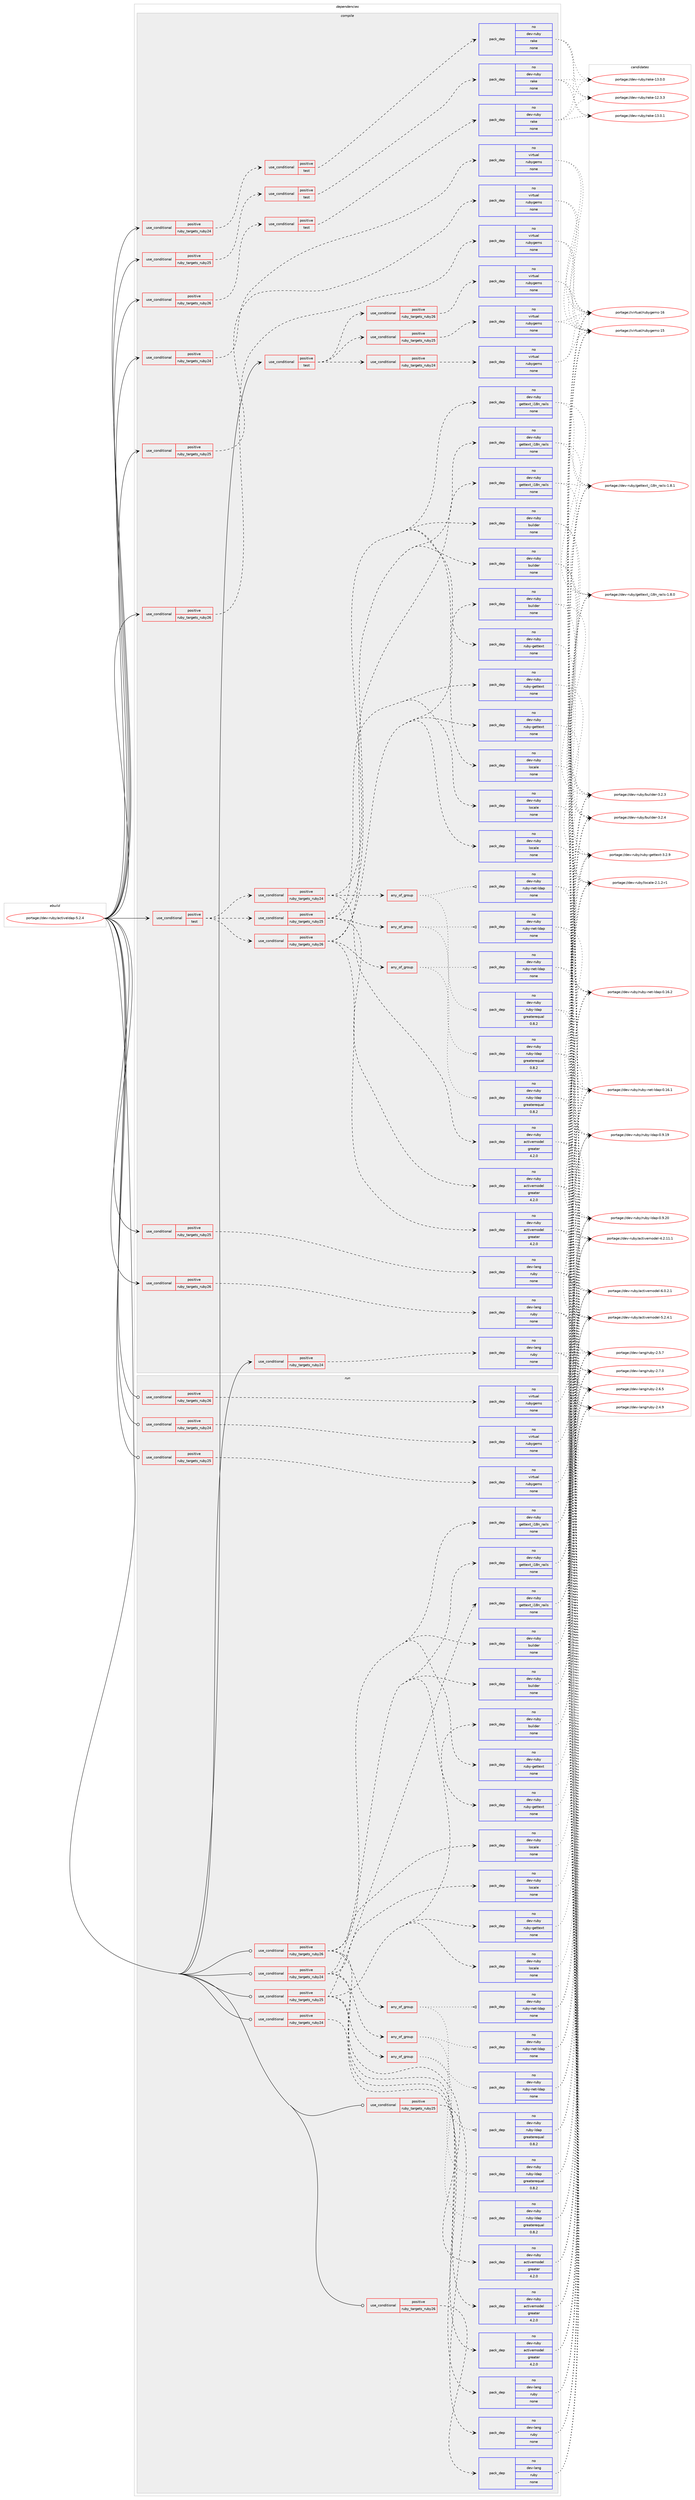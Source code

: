 digraph prolog {

# *************
# Graph options
# *************

newrank=true;
concentrate=true;
compound=true;
graph [rankdir=LR,fontname=Helvetica,fontsize=10,ranksep=1.5];#, ranksep=2.5, nodesep=0.2];
edge  [arrowhead=vee];
node  [fontname=Helvetica,fontsize=10];

# **********
# The ebuild
# **********

subgraph cluster_leftcol {
color=gray;
label=<<i>ebuild</i>>;
id [label="portage://dev-ruby/activeldap-5.2.4", color=red, width=4, href="../dev-ruby/activeldap-5.2.4.svg"];
}

# ****************
# The dependencies
# ****************

subgraph cluster_midcol {
color=gray;
label=<<i>dependencies</i>>;
subgraph cluster_compile {
fillcolor="#eeeeee";
style=filled;
label=<<i>compile</i>>;
subgraph cond94613 {
dependency370451 [label=<<TABLE BORDER="0" CELLBORDER="1" CELLSPACING="0" CELLPADDING="4"><TR><TD ROWSPAN="3" CELLPADDING="10">use_conditional</TD></TR><TR><TD>positive</TD></TR><TR><TD>ruby_targets_ruby24</TD></TR></TABLE>>, shape=none, color=red];
subgraph cond94614 {
dependency370452 [label=<<TABLE BORDER="0" CELLBORDER="1" CELLSPACING="0" CELLPADDING="4"><TR><TD ROWSPAN="3" CELLPADDING="10">use_conditional</TD></TR><TR><TD>positive</TD></TR><TR><TD>test</TD></TR></TABLE>>, shape=none, color=red];
subgraph pack270993 {
dependency370453 [label=<<TABLE BORDER="0" CELLBORDER="1" CELLSPACING="0" CELLPADDING="4" WIDTH="220"><TR><TD ROWSPAN="6" CELLPADDING="30">pack_dep</TD></TR><TR><TD WIDTH="110">no</TD></TR><TR><TD>dev-ruby</TD></TR><TR><TD>rake</TD></TR><TR><TD>none</TD></TR><TR><TD></TD></TR></TABLE>>, shape=none, color=blue];
}
dependency370452:e -> dependency370453:w [weight=20,style="dashed",arrowhead="vee"];
}
dependency370451:e -> dependency370452:w [weight=20,style="dashed",arrowhead="vee"];
}
id:e -> dependency370451:w [weight=20,style="solid",arrowhead="vee"];
subgraph cond94615 {
dependency370454 [label=<<TABLE BORDER="0" CELLBORDER="1" CELLSPACING="0" CELLPADDING="4"><TR><TD ROWSPAN="3" CELLPADDING="10">use_conditional</TD></TR><TR><TD>positive</TD></TR><TR><TD>ruby_targets_ruby24</TD></TR></TABLE>>, shape=none, color=red];
subgraph pack270994 {
dependency370455 [label=<<TABLE BORDER="0" CELLBORDER="1" CELLSPACING="0" CELLPADDING="4" WIDTH="220"><TR><TD ROWSPAN="6" CELLPADDING="30">pack_dep</TD></TR><TR><TD WIDTH="110">no</TD></TR><TR><TD>dev-lang</TD></TR><TR><TD>ruby</TD></TR><TR><TD>none</TD></TR><TR><TD></TD></TR></TABLE>>, shape=none, color=blue];
}
dependency370454:e -> dependency370455:w [weight=20,style="dashed",arrowhead="vee"];
}
id:e -> dependency370454:w [weight=20,style="solid",arrowhead="vee"];
subgraph cond94616 {
dependency370456 [label=<<TABLE BORDER="0" CELLBORDER="1" CELLSPACING="0" CELLPADDING="4"><TR><TD ROWSPAN="3" CELLPADDING="10">use_conditional</TD></TR><TR><TD>positive</TD></TR><TR><TD>ruby_targets_ruby24</TD></TR></TABLE>>, shape=none, color=red];
subgraph pack270995 {
dependency370457 [label=<<TABLE BORDER="0" CELLBORDER="1" CELLSPACING="0" CELLPADDING="4" WIDTH="220"><TR><TD ROWSPAN="6" CELLPADDING="30">pack_dep</TD></TR><TR><TD WIDTH="110">no</TD></TR><TR><TD>virtual</TD></TR><TR><TD>rubygems</TD></TR><TR><TD>none</TD></TR><TR><TD></TD></TR></TABLE>>, shape=none, color=blue];
}
dependency370456:e -> dependency370457:w [weight=20,style="dashed",arrowhead="vee"];
}
id:e -> dependency370456:w [weight=20,style="solid",arrowhead="vee"];
subgraph cond94617 {
dependency370458 [label=<<TABLE BORDER="0" CELLBORDER="1" CELLSPACING="0" CELLPADDING="4"><TR><TD ROWSPAN="3" CELLPADDING="10">use_conditional</TD></TR><TR><TD>positive</TD></TR><TR><TD>ruby_targets_ruby25</TD></TR></TABLE>>, shape=none, color=red];
subgraph cond94618 {
dependency370459 [label=<<TABLE BORDER="0" CELLBORDER="1" CELLSPACING="0" CELLPADDING="4"><TR><TD ROWSPAN="3" CELLPADDING="10">use_conditional</TD></TR><TR><TD>positive</TD></TR><TR><TD>test</TD></TR></TABLE>>, shape=none, color=red];
subgraph pack270996 {
dependency370460 [label=<<TABLE BORDER="0" CELLBORDER="1" CELLSPACING="0" CELLPADDING="4" WIDTH="220"><TR><TD ROWSPAN="6" CELLPADDING="30">pack_dep</TD></TR><TR><TD WIDTH="110">no</TD></TR><TR><TD>dev-ruby</TD></TR><TR><TD>rake</TD></TR><TR><TD>none</TD></TR><TR><TD></TD></TR></TABLE>>, shape=none, color=blue];
}
dependency370459:e -> dependency370460:w [weight=20,style="dashed",arrowhead="vee"];
}
dependency370458:e -> dependency370459:w [weight=20,style="dashed",arrowhead="vee"];
}
id:e -> dependency370458:w [weight=20,style="solid",arrowhead="vee"];
subgraph cond94619 {
dependency370461 [label=<<TABLE BORDER="0" CELLBORDER="1" CELLSPACING="0" CELLPADDING="4"><TR><TD ROWSPAN="3" CELLPADDING="10">use_conditional</TD></TR><TR><TD>positive</TD></TR><TR><TD>ruby_targets_ruby25</TD></TR></TABLE>>, shape=none, color=red];
subgraph pack270997 {
dependency370462 [label=<<TABLE BORDER="0" CELLBORDER="1" CELLSPACING="0" CELLPADDING="4" WIDTH="220"><TR><TD ROWSPAN="6" CELLPADDING="30">pack_dep</TD></TR><TR><TD WIDTH="110">no</TD></TR><TR><TD>dev-lang</TD></TR><TR><TD>ruby</TD></TR><TR><TD>none</TD></TR><TR><TD></TD></TR></TABLE>>, shape=none, color=blue];
}
dependency370461:e -> dependency370462:w [weight=20,style="dashed",arrowhead="vee"];
}
id:e -> dependency370461:w [weight=20,style="solid",arrowhead="vee"];
subgraph cond94620 {
dependency370463 [label=<<TABLE BORDER="0" CELLBORDER="1" CELLSPACING="0" CELLPADDING="4"><TR><TD ROWSPAN="3" CELLPADDING="10">use_conditional</TD></TR><TR><TD>positive</TD></TR><TR><TD>ruby_targets_ruby25</TD></TR></TABLE>>, shape=none, color=red];
subgraph pack270998 {
dependency370464 [label=<<TABLE BORDER="0" CELLBORDER="1" CELLSPACING="0" CELLPADDING="4" WIDTH="220"><TR><TD ROWSPAN="6" CELLPADDING="30">pack_dep</TD></TR><TR><TD WIDTH="110">no</TD></TR><TR><TD>virtual</TD></TR><TR><TD>rubygems</TD></TR><TR><TD>none</TD></TR><TR><TD></TD></TR></TABLE>>, shape=none, color=blue];
}
dependency370463:e -> dependency370464:w [weight=20,style="dashed",arrowhead="vee"];
}
id:e -> dependency370463:w [weight=20,style="solid",arrowhead="vee"];
subgraph cond94621 {
dependency370465 [label=<<TABLE BORDER="0" CELLBORDER="1" CELLSPACING="0" CELLPADDING="4"><TR><TD ROWSPAN="3" CELLPADDING="10">use_conditional</TD></TR><TR><TD>positive</TD></TR><TR><TD>ruby_targets_ruby26</TD></TR></TABLE>>, shape=none, color=red];
subgraph cond94622 {
dependency370466 [label=<<TABLE BORDER="0" CELLBORDER="1" CELLSPACING="0" CELLPADDING="4"><TR><TD ROWSPAN="3" CELLPADDING="10">use_conditional</TD></TR><TR><TD>positive</TD></TR><TR><TD>test</TD></TR></TABLE>>, shape=none, color=red];
subgraph pack270999 {
dependency370467 [label=<<TABLE BORDER="0" CELLBORDER="1" CELLSPACING="0" CELLPADDING="4" WIDTH="220"><TR><TD ROWSPAN="6" CELLPADDING="30">pack_dep</TD></TR><TR><TD WIDTH="110">no</TD></TR><TR><TD>dev-ruby</TD></TR><TR><TD>rake</TD></TR><TR><TD>none</TD></TR><TR><TD></TD></TR></TABLE>>, shape=none, color=blue];
}
dependency370466:e -> dependency370467:w [weight=20,style="dashed",arrowhead="vee"];
}
dependency370465:e -> dependency370466:w [weight=20,style="dashed",arrowhead="vee"];
}
id:e -> dependency370465:w [weight=20,style="solid",arrowhead="vee"];
subgraph cond94623 {
dependency370468 [label=<<TABLE BORDER="0" CELLBORDER="1" CELLSPACING="0" CELLPADDING="4"><TR><TD ROWSPAN="3" CELLPADDING="10">use_conditional</TD></TR><TR><TD>positive</TD></TR><TR><TD>ruby_targets_ruby26</TD></TR></TABLE>>, shape=none, color=red];
subgraph pack271000 {
dependency370469 [label=<<TABLE BORDER="0" CELLBORDER="1" CELLSPACING="0" CELLPADDING="4" WIDTH="220"><TR><TD ROWSPAN="6" CELLPADDING="30">pack_dep</TD></TR><TR><TD WIDTH="110">no</TD></TR><TR><TD>dev-lang</TD></TR><TR><TD>ruby</TD></TR><TR><TD>none</TD></TR><TR><TD></TD></TR></TABLE>>, shape=none, color=blue];
}
dependency370468:e -> dependency370469:w [weight=20,style="dashed",arrowhead="vee"];
}
id:e -> dependency370468:w [weight=20,style="solid",arrowhead="vee"];
subgraph cond94624 {
dependency370470 [label=<<TABLE BORDER="0" CELLBORDER="1" CELLSPACING="0" CELLPADDING="4"><TR><TD ROWSPAN="3" CELLPADDING="10">use_conditional</TD></TR><TR><TD>positive</TD></TR><TR><TD>ruby_targets_ruby26</TD></TR></TABLE>>, shape=none, color=red];
subgraph pack271001 {
dependency370471 [label=<<TABLE BORDER="0" CELLBORDER="1" CELLSPACING="0" CELLPADDING="4" WIDTH="220"><TR><TD ROWSPAN="6" CELLPADDING="30">pack_dep</TD></TR><TR><TD WIDTH="110">no</TD></TR><TR><TD>virtual</TD></TR><TR><TD>rubygems</TD></TR><TR><TD>none</TD></TR><TR><TD></TD></TR></TABLE>>, shape=none, color=blue];
}
dependency370470:e -> dependency370471:w [weight=20,style="dashed",arrowhead="vee"];
}
id:e -> dependency370470:w [weight=20,style="solid",arrowhead="vee"];
subgraph cond94625 {
dependency370472 [label=<<TABLE BORDER="0" CELLBORDER="1" CELLSPACING="0" CELLPADDING="4"><TR><TD ROWSPAN="3" CELLPADDING="10">use_conditional</TD></TR><TR><TD>positive</TD></TR><TR><TD>test</TD></TR></TABLE>>, shape=none, color=red];
subgraph cond94626 {
dependency370473 [label=<<TABLE BORDER="0" CELLBORDER="1" CELLSPACING="0" CELLPADDING="4"><TR><TD ROWSPAN="3" CELLPADDING="10">use_conditional</TD></TR><TR><TD>positive</TD></TR><TR><TD>ruby_targets_ruby24</TD></TR></TABLE>>, shape=none, color=red];
subgraph pack271002 {
dependency370474 [label=<<TABLE BORDER="0" CELLBORDER="1" CELLSPACING="0" CELLPADDING="4" WIDTH="220"><TR><TD ROWSPAN="6" CELLPADDING="30">pack_dep</TD></TR><TR><TD WIDTH="110">no</TD></TR><TR><TD>dev-ruby</TD></TR><TR><TD>activemodel</TD></TR><TR><TD>greater</TD></TR><TR><TD>4.2.0</TD></TR></TABLE>>, shape=none, color=blue];
}
dependency370473:e -> dependency370474:w [weight=20,style="dashed",arrowhead="vee"];
subgraph pack271003 {
dependency370475 [label=<<TABLE BORDER="0" CELLBORDER="1" CELLSPACING="0" CELLPADDING="4" WIDTH="220"><TR><TD ROWSPAN="6" CELLPADDING="30">pack_dep</TD></TR><TR><TD WIDTH="110">no</TD></TR><TR><TD>dev-ruby</TD></TR><TR><TD>builder</TD></TR><TR><TD>none</TD></TR><TR><TD></TD></TR></TABLE>>, shape=none, color=blue];
}
dependency370473:e -> dependency370475:w [weight=20,style="dashed",arrowhead="vee"];
subgraph pack271004 {
dependency370476 [label=<<TABLE BORDER="0" CELLBORDER="1" CELLSPACING="0" CELLPADDING="4" WIDTH="220"><TR><TD ROWSPAN="6" CELLPADDING="30">pack_dep</TD></TR><TR><TD WIDTH="110">no</TD></TR><TR><TD>dev-ruby</TD></TR><TR><TD>locale</TD></TR><TR><TD>none</TD></TR><TR><TD></TD></TR></TABLE>>, shape=none, color=blue];
}
dependency370473:e -> dependency370476:w [weight=20,style="dashed",arrowhead="vee"];
subgraph pack271005 {
dependency370477 [label=<<TABLE BORDER="0" CELLBORDER="1" CELLSPACING="0" CELLPADDING="4" WIDTH="220"><TR><TD ROWSPAN="6" CELLPADDING="30">pack_dep</TD></TR><TR><TD WIDTH="110">no</TD></TR><TR><TD>dev-ruby</TD></TR><TR><TD>ruby-gettext</TD></TR><TR><TD>none</TD></TR><TR><TD></TD></TR></TABLE>>, shape=none, color=blue];
}
dependency370473:e -> dependency370477:w [weight=20,style="dashed",arrowhead="vee"];
subgraph pack271006 {
dependency370478 [label=<<TABLE BORDER="0" CELLBORDER="1" CELLSPACING="0" CELLPADDING="4" WIDTH="220"><TR><TD ROWSPAN="6" CELLPADDING="30">pack_dep</TD></TR><TR><TD WIDTH="110">no</TD></TR><TR><TD>dev-ruby</TD></TR><TR><TD>gettext_i18n_rails</TD></TR><TR><TD>none</TD></TR><TR><TD></TD></TR></TABLE>>, shape=none, color=blue];
}
dependency370473:e -> dependency370478:w [weight=20,style="dashed",arrowhead="vee"];
subgraph any4641 {
dependency370479 [label=<<TABLE BORDER="0" CELLBORDER="1" CELLSPACING="0" CELLPADDING="4"><TR><TD CELLPADDING="10">any_of_group</TD></TR></TABLE>>, shape=none, color=red];subgraph pack271007 {
dependency370480 [label=<<TABLE BORDER="0" CELLBORDER="1" CELLSPACING="0" CELLPADDING="4" WIDTH="220"><TR><TD ROWSPAN="6" CELLPADDING="30">pack_dep</TD></TR><TR><TD WIDTH="110">no</TD></TR><TR><TD>dev-ruby</TD></TR><TR><TD>ruby-net-ldap</TD></TR><TR><TD>none</TD></TR><TR><TD></TD></TR></TABLE>>, shape=none, color=blue];
}
dependency370479:e -> dependency370480:w [weight=20,style="dotted",arrowhead="oinv"];
subgraph pack271008 {
dependency370481 [label=<<TABLE BORDER="0" CELLBORDER="1" CELLSPACING="0" CELLPADDING="4" WIDTH="220"><TR><TD ROWSPAN="6" CELLPADDING="30">pack_dep</TD></TR><TR><TD WIDTH="110">no</TD></TR><TR><TD>dev-ruby</TD></TR><TR><TD>ruby-ldap</TD></TR><TR><TD>greaterequal</TD></TR><TR><TD>0.8.2</TD></TR></TABLE>>, shape=none, color=blue];
}
dependency370479:e -> dependency370481:w [weight=20,style="dotted",arrowhead="oinv"];
}
dependency370473:e -> dependency370479:w [weight=20,style="dashed",arrowhead="vee"];
}
dependency370472:e -> dependency370473:w [weight=20,style="dashed",arrowhead="vee"];
subgraph cond94627 {
dependency370482 [label=<<TABLE BORDER="0" CELLBORDER="1" CELLSPACING="0" CELLPADDING="4"><TR><TD ROWSPAN="3" CELLPADDING="10">use_conditional</TD></TR><TR><TD>positive</TD></TR><TR><TD>ruby_targets_ruby25</TD></TR></TABLE>>, shape=none, color=red];
subgraph pack271009 {
dependency370483 [label=<<TABLE BORDER="0" CELLBORDER="1" CELLSPACING="0" CELLPADDING="4" WIDTH="220"><TR><TD ROWSPAN="6" CELLPADDING="30">pack_dep</TD></TR><TR><TD WIDTH="110">no</TD></TR><TR><TD>dev-ruby</TD></TR><TR><TD>activemodel</TD></TR><TR><TD>greater</TD></TR><TR><TD>4.2.0</TD></TR></TABLE>>, shape=none, color=blue];
}
dependency370482:e -> dependency370483:w [weight=20,style="dashed",arrowhead="vee"];
subgraph pack271010 {
dependency370484 [label=<<TABLE BORDER="0" CELLBORDER="1" CELLSPACING="0" CELLPADDING="4" WIDTH="220"><TR><TD ROWSPAN="6" CELLPADDING="30">pack_dep</TD></TR><TR><TD WIDTH="110">no</TD></TR><TR><TD>dev-ruby</TD></TR><TR><TD>builder</TD></TR><TR><TD>none</TD></TR><TR><TD></TD></TR></TABLE>>, shape=none, color=blue];
}
dependency370482:e -> dependency370484:w [weight=20,style="dashed",arrowhead="vee"];
subgraph pack271011 {
dependency370485 [label=<<TABLE BORDER="0" CELLBORDER="1" CELLSPACING="0" CELLPADDING="4" WIDTH="220"><TR><TD ROWSPAN="6" CELLPADDING="30">pack_dep</TD></TR><TR><TD WIDTH="110">no</TD></TR><TR><TD>dev-ruby</TD></TR><TR><TD>locale</TD></TR><TR><TD>none</TD></TR><TR><TD></TD></TR></TABLE>>, shape=none, color=blue];
}
dependency370482:e -> dependency370485:w [weight=20,style="dashed",arrowhead="vee"];
subgraph pack271012 {
dependency370486 [label=<<TABLE BORDER="0" CELLBORDER="1" CELLSPACING="0" CELLPADDING="4" WIDTH="220"><TR><TD ROWSPAN="6" CELLPADDING="30">pack_dep</TD></TR><TR><TD WIDTH="110">no</TD></TR><TR><TD>dev-ruby</TD></TR><TR><TD>ruby-gettext</TD></TR><TR><TD>none</TD></TR><TR><TD></TD></TR></TABLE>>, shape=none, color=blue];
}
dependency370482:e -> dependency370486:w [weight=20,style="dashed",arrowhead="vee"];
subgraph pack271013 {
dependency370487 [label=<<TABLE BORDER="0" CELLBORDER="1" CELLSPACING="0" CELLPADDING="4" WIDTH="220"><TR><TD ROWSPAN="6" CELLPADDING="30">pack_dep</TD></TR><TR><TD WIDTH="110">no</TD></TR><TR><TD>dev-ruby</TD></TR><TR><TD>gettext_i18n_rails</TD></TR><TR><TD>none</TD></TR><TR><TD></TD></TR></TABLE>>, shape=none, color=blue];
}
dependency370482:e -> dependency370487:w [weight=20,style="dashed",arrowhead="vee"];
subgraph any4642 {
dependency370488 [label=<<TABLE BORDER="0" CELLBORDER="1" CELLSPACING="0" CELLPADDING="4"><TR><TD CELLPADDING="10">any_of_group</TD></TR></TABLE>>, shape=none, color=red];subgraph pack271014 {
dependency370489 [label=<<TABLE BORDER="0" CELLBORDER="1" CELLSPACING="0" CELLPADDING="4" WIDTH="220"><TR><TD ROWSPAN="6" CELLPADDING="30">pack_dep</TD></TR><TR><TD WIDTH="110">no</TD></TR><TR><TD>dev-ruby</TD></TR><TR><TD>ruby-net-ldap</TD></TR><TR><TD>none</TD></TR><TR><TD></TD></TR></TABLE>>, shape=none, color=blue];
}
dependency370488:e -> dependency370489:w [weight=20,style="dotted",arrowhead="oinv"];
subgraph pack271015 {
dependency370490 [label=<<TABLE BORDER="0" CELLBORDER="1" CELLSPACING="0" CELLPADDING="4" WIDTH="220"><TR><TD ROWSPAN="6" CELLPADDING="30">pack_dep</TD></TR><TR><TD WIDTH="110">no</TD></TR><TR><TD>dev-ruby</TD></TR><TR><TD>ruby-ldap</TD></TR><TR><TD>greaterequal</TD></TR><TR><TD>0.8.2</TD></TR></TABLE>>, shape=none, color=blue];
}
dependency370488:e -> dependency370490:w [weight=20,style="dotted",arrowhead="oinv"];
}
dependency370482:e -> dependency370488:w [weight=20,style="dashed",arrowhead="vee"];
}
dependency370472:e -> dependency370482:w [weight=20,style="dashed",arrowhead="vee"];
subgraph cond94628 {
dependency370491 [label=<<TABLE BORDER="0" CELLBORDER="1" CELLSPACING="0" CELLPADDING="4"><TR><TD ROWSPAN="3" CELLPADDING="10">use_conditional</TD></TR><TR><TD>positive</TD></TR><TR><TD>ruby_targets_ruby26</TD></TR></TABLE>>, shape=none, color=red];
subgraph pack271016 {
dependency370492 [label=<<TABLE BORDER="0" CELLBORDER="1" CELLSPACING="0" CELLPADDING="4" WIDTH="220"><TR><TD ROWSPAN="6" CELLPADDING="30">pack_dep</TD></TR><TR><TD WIDTH="110">no</TD></TR><TR><TD>dev-ruby</TD></TR><TR><TD>activemodel</TD></TR><TR><TD>greater</TD></TR><TR><TD>4.2.0</TD></TR></TABLE>>, shape=none, color=blue];
}
dependency370491:e -> dependency370492:w [weight=20,style="dashed",arrowhead="vee"];
subgraph pack271017 {
dependency370493 [label=<<TABLE BORDER="0" CELLBORDER="1" CELLSPACING="0" CELLPADDING="4" WIDTH="220"><TR><TD ROWSPAN="6" CELLPADDING="30">pack_dep</TD></TR><TR><TD WIDTH="110">no</TD></TR><TR><TD>dev-ruby</TD></TR><TR><TD>builder</TD></TR><TR><TD>none</TD></TR><TR><TD></TD></TR></TABLE>>, shape=none, color=blue];
}
dependency370491:e -> dependency370493:w [weight=20,style="dashed",arrowhead="vee"];
subgraph pack271018 {
dependency370494 [label=<<TABLE BORDER="0" CELLBORDER="1" CELLSPACING="0" CELLPADDING="4" WIDTH="220"><TR><TD ROWSPAN="6" CELLPADDING="30">pack_dep</TD></TR><TR><TD WIDTH="110">no</TD></TR><TR><TD>dev-ruby</TD></TR><TR><TD>locale</TD></TR><TR><TD>none</TD></TR><TR><TD></TD></TR></TABLE>>, shape=none, color=blue];
}
dependency370491:e -> dependency370494:w [weight=20,style="dashed",arrowhead="vee"];
subgraph pack271019 {
dependency370495 [label=<<TABLE BORDER="0" CELLBORDER="1" CELLSPACING="0" CELLPADDING="4" WIDTH="220"><TR><TD ROWSPAN="6" CELLPADDING="30">pack_dep</TD></TR><TR><TD WIDTH="110">no</TD></TR><TR><TD>dev-ruby</TD></TR><TR><TD>ruby-gettext</TD></TR><TR><TD>none</TD></TR><TR><TD></TD></TR></TABLE>>, shape=none, color=blue];
}
dependency370491:e -> dependency370495:w [weight=20,style="dashed",arrowhead="vee"];
subgraph pack271020 {
dependency370496 [label=<<TABLE BORDER="0" CELLBORDER="1" CELLSPACING="0" CELLPADDING="4" WIDTH="220"><TR><TD ROWSPAN="6" CELLPADDING="30">pack_dep</TD></TR><TR><TD WIDTH="110">no</TD></TR><TR><TD>dev-ruby</TD></TR><TR><TD>gettext_i18n_rails</TD></TR><TR><TD>none</TD></TR><TR><TD></TD></TR></TABLE>>, shape=none, color=blue];
}
dependency370491:e -> dependency370496:w [weight=20,style="dashed",arrowhead="vee"];
subgraph any4643 {
dependency370497 [label=<<TABLE BORDER="0" CELLBORDER="1" CELLSPACING="0" CELLPADDING="4"><TR><TD CELLPADDING="10">any_of_group</TD></TR></TABLE>>, shape=none, color=red];subgraph pack271021 {
dependency370498 [label=<<TABLE BORDER="0" CELLBORDER="1" CELLSPACING="0" CELLPADDING="4" WIDTH="220"><TR><TD ROWSPAN="6" CELLPADDING="30">pack_dep</TD></TR><TR><TD WIDTH="110">no</TD></TR><TR><TD>dev-ruby</TD></TR><TR><TD>ruby-net-ldap</TD></TR><TR><TD>none</TD></TR><TR><TD></TD></TR></TABLE>>, shape=none, color=blue];
}
dependency370497:e -> dependency370498:w [weight=20,style="dotted",arrowhead="oinv"];
subgraph pack271022 {
dependency370499 [label=<<TABLE BORDER="0" CELLBORDER="1" CELLSPACING="0" CELLPADDING="4" WIDTH="220"><TR><TD ROWSPAN="6" CELLPADDING="30">pack_dep</TD></TR><TR><TD WIDTH="110">no</TD></TR><TR><TD>dev-ruby</TD></TR><TR><TD>ruby-ldap</TD></TR><TR><TD>greaterequal</TD></TR><TR><TD>0.8.2</TD></TR></TABLE>>, shape=none, color=blue];
}
dependency370497:e -> dependency370499:w [weight=20,style="dotted",arrowhead="oinv"];
}
dependency370491:e -> dependency370497:w [weight=20,style="dashed",arrowhead="vee"];
}
dependency370472:e -> dependency370491:w [weight=20,style="dashed",arrowhead="vee"];
}
id:e -> dependency370472:w [weight=20,style="solid",arrowhead="vee"];
subgraph cond94629 {
dependency370500 [label=<<TABLE BORDER="0" CELLBORDER="1" CELLSPACING="0" CELLPADDING="4"><TR><TD ROWSPAN="3" CELLPADDING="10">use_conditional</TD></TR><TR><TD>positive</TD></TR><TR><TD>test</TD></TR></TABLE>>, shape=none, color=red];
subgraph cond94630 {
dependency370501 [label=<<TABLE BORDER="0" CELLBORDER="1" CELLSPACING="0" CELLPADDING="4"><TR><TD ROWSPAN="3" CELLPADDING="10">use_conditional</TD></TR><TR><TD>positive</TD></TR><TR><TD>ruby_targets_ruby24</TD></TR></TABLE>>, shape=none, color=red];
subgraph pack271023 {
dependency370502 [label=<<TABLE BORDER="0" CELLBORDER="1" CELLSPACING="0" CELLPADDING="4" WIDTH="220"><TR><TD ROWSPAN="6" CELLPADDING="30">pack_dep</TD></TR><TR><TD WIDTH="110">no</TD></TR><TR><TD>virtual</TD></TR><TR><TD>rubygems</TD></TR><TR><TD>none</TD></TR><TR><TD></TD></TR></TABLE>>, shape=none, color=blue];
}
dependency370501:e -> dependency370502:w [weight=20,style="dashed",arrowhead="vee"];
}
dependency370500:e -> dependency370501:w [weight=20,style="dashed",arrowhead="vee"];
subgraph cond94631 {
dependency370503 [label=<<TABLE BORDER="0" CELLBORDER="1" CELLSPACING="0" CELLPADDING="4"><TR><TD ROWSPAN="3" CELLPADDING="10">use_conditional</TD></TR><TR><TD>positive</TD></TR><TR><TD>ruby_targets_ruby25</TD></TR></TABLE>>, shape=none, color=red];
subgraph pack271024 {
dependency370504 [label=<<TABLE BORDER="0" CELLBORDER="1" CELLSPACING="0" CELLPADDING="4" WIDTH="220"><TR><TD ROWSPAN="6" CELLPADDING="30">pack_dep</TD></TR><TR><TD WIDTH="110">no</TD></TR><TR><TD>virtual</TD></TR><TR><TD>rubygems</TD></TR><TR><TD>none</TD></TR><TR><TD></TD></TR></TABLE>>, shape=none, color=blue];
}
dependency370503:e -> dependency370504:w [weight=20,style="dashed",arrowhead="vee"];
}
dependency370500:e -> dependency370503:w [weight=20,style="dashed",arrowhead="vee"];
subgraph cond94632 {
dependency370505 [label=<<TABLE BORDER="0" CELLBORDER="1" CELLSPACING="0" CELLPADDING="4"><TR><TD ROWSPAN="3" CELLPADDING="10">use_conditional</TD></TR><TR><TD>positive</TD></TR><TR><TD>ruby_targets_ruby26</TD></TR></TABLE>>, shape=none, color=red];
subgraph pack271025 {
dependency370506 [label=<<TABLE BORDER="0" CELLBORDER="1" CELLSPACING="0" CELLPADDING="4" WIDTH="220"><TR><TD ROWSPAN="6" CELLPADDING="30">pack_dep</TD></TR><TR><TD WIDTH="110">no</TD></TR><TR><TD>virtual</TD></TR><TR><TD>rubygems</TD></TR><TR><TD>none</TD></TR><TR><TD></TD></TR></TABLE>>, shape=none, color=blue];
}
dependency370505:e -> dependency370506:w [weight=20,style="dashed",arrowhead="vee"];
}
dependency370500:e -> dependency370505:w [weight=20,style="dashed",arrowhead="vee"];
}
id:e -> dependency370500:w [weight=20,style="solid",arrowhead="vee"];
}
subgraph cluster_compileandrun {
fillcolor="#eeeeee";
style=filled;
label=<<i>compile and run</i>>;
}
subgraph cluster_run {
fillcolor="#eeeeee";
style=filled;
label=<<i>run</i>>;
subgraph cond94633 {
dependency370507 [label=<<TABLE BORDER="0" CELLBORDER="1" CELLSPACING="0" CELLPADDING="4"><TR><TD ROWSPAN="3" CELLPADDING="10">use_conditional</TD></TR><TR><TD>positive</TD></TR><TR><TD>ruby_targets_ruby24</TD></TR></TABLE>>, shape=none, color=red];
subgraph pack271026 {
dependency370508 [label=<<TABLE BORDER="0" CELLBORDER="1" CELLSPACING="0" CELLPADDING="4" WIDTH="220"><TR><TD ROWSPAN="6" CELLPADDING="30">pack_dep</TD></TR><TR><TD WIDTH="110">no</TD></TR><TR><TD>dev-lang</TD></TR><TR><TD>ruby</TD></TR><TR><TD>none</TD></TR><TR><TD></TD></TR></TABLE>>, shape=none, color=blue];
}
dependency370507:e -> dependency370508:w [weight=20,style="dashed",arrowhead="vee"];
}
id:e -> dependency370507:w [weight=20,style="solid",arrowhead="odot"];
subgraph cond94634 {
dependency370509 [label=<<TABLE BORDER="0" CELLBORDER="1" CELLSPACING="0" CELLPADDING="4"><TR><TD ROWSPAN="3" CELLPADDING="10">use_conditional</TD></TR><TR><TD>positive</TD></TR><TR><TD>ruby_targets_ruby24</TD></TR></TABLE>>, shape=none, color=red];
subgraph pack271027 {
dependency370510 [label=<<TABLE BORDER="0" CELLBORDER="1" CELLSPACING="0" CELLPADDING="4" WIDTH="220"><TR><TD ROWSPAN="6" CELLPADDING="30">pack_dep</TD></TR><TR><TD WIDTH="110">no</TD></TR><TR><TD>dev-ruby</TD></TR><TR><TD>activemodel</TD></TR><TR><TD>greater</TD></TR><TR><TD>4.2.0</TD></TR></TABLE>>, shape=none, color=blue];
}
dependency370509:e -> dependency370510:w [weight=20,style="dashed",arrowhead="vee"];
subgraph pack271028 {
dependency370511 [label=<<TABLE BORDER="0" CELLBORDER="1" CELLSPACING="0" CELLPADDING="4" WIDTH="220"><TR><TD ROWSPAN="6" CELLPADDING="30">pack_dep</TD></TR><TR><TD WIDTH="110">no</TD></TR><TR><TD>dev-ruby</TD></TR><TR><TD>builder</TD></TR><TR><TD>none</TD></TR><TR><TD></TD></TR></TABLE>>, shape=none, color=blue];
}
dependency370509:e -> dependency370511:w [weight=20,style="dashed",arrowhead="vee"];
subgraph pack271029 {
dependency370512 [label=<<TABLE BORDER="0" CELLBORDER="1" CELLSPACING="0" CELLPADDING="4" WIDTH="220"><TR><TD ROWSPAN="6" CELLPADDING="30">pack_dep</TD></TR><TR><TD WIDTH="110">no</TD></TR><TR><TD>dev-ruby</TD></TR><TR><TD>locale</TD></TR><TR><TD>none</TD></TR><TR><TD></TD></TR></TABLE>>, shape=none, color=blue];
}
dependency370509:e -> dependency370512:w [weight=20,style="dashed",arrowhead="vee"];
subgraph pack271030 {
dependency370513 [label=<<TABLE BORDER="0" CELLBORDER="1" CELLSPACING="0" CELLPADDING="4" WIDTH="220"><TR><TD ROWSPAN="6" CELLPADDING="30">pack_dep</TD></TR><TR><TD WIDTH="110">no</TD></TR><TR><TD>dev-ruby</TD></TR><TR><TD>ruby-gettext</TD></TR><TR><TD>none</TD></TR><TR><TD></TD></TR></TABLE>>, shape=none, color=blue];
}
dependency370509:e -> dependency370513:w [weight=20,style="dashed",arrowhead="vee"];
subgraph pack271031 {
dependency370514 [label=<<TABLE BORDER="0" CELLBORDER="1" CELLSPACING="0" CELLPADDING="4" WIDTH="220"><TR><TD ROWSPAN="6" CELLPADDING="30">pack_dep</TD></TR><TR><TD WIDTH="110">no</TD></TR><TR><TD>dev-ruby</TD></TR><TR><TD>gettext_i18n_rails</TD></TR><TR><TD>none</TD></TR><TR><TD></TD></TR></TABLE>>, shape=none, color=blue];
}
dependency370509:e -> dependency370514:w [weight=20,style="dashed",arrowhead="vee"];
subgraph any4644 {
dependency370515 [label=<<TABLE BORDER="0" CELLBORDER="1" CELLSPACING="0" CELLPADDING="4"><TR><TD CELLPADDING="10">any_of_group</TD></TR></TABLE>>, shape=none, color=red];subgraph pack271032 {
dependency370516 [label=<<TABLE BORDER="0" CELLBORDER="1" CELLSPACING="0" CELLPADDING="4" WIDTH="220"><TR><TD ROWSPAN="6" CELLPADDING="30">pack_dep</TD></TR><TR><TD WIDTH="110">no</TD></TR><TR><TD>dev-ruby</TD></TR><TR><TD>ruby-net-ldap</TD></TR><TR><TD>none</TD></TR><TR><TD></TD></TR></TABLE>>, shape=none, color=blue];
}
dependency370515:e -> dependency370516:w [weight=20,style="dotted",arrowhead="oinv"];
subgraph pack271033 {
dependency370517 [label=<<TABLE BORDER="0" CELLBORDER="1" CELLSPACING="0" CELLPADDING="4" WIDTH="220"><TR><TD ROWSPAN="6" CELLPADDING="30">pack_dep</TD></TR><TR><TD WIDTH="110">no</TD></TR><TR><TD>dev-ruby</TD></TR><TR><TD>ruby-ldap</TD></TR><TR><TD>greaterequal</TD></TR><TR><TD>0.8.2</TD></TR></TABLE>>, shape=none, color=blue];
}
dependency370515:e -> dependency370517:w [weight=20,style="dotted",arrowhead="oinv"];
}
dependency370509:e -> dependency370515:w [weight=20,style="dashed",arrowhead="vee"];
}
id:e -> dependency370509:w [weight=20,style="solid",arrowhead="odot"];
subgraph cond94635 {
dependency370518 [label=<<TABLE BORDER="0" CELLBORDER="1" CELLSPACING="0" CELLPADDING="4"><TR><TD ROWSPAN="3" CELLPADDING="10">use_conditional</TD></TR><TR><TD>positive</TD></TR><TR><TD>ruby_targets_ruby24</TD></TR></TABLE>>, shape=none, color=red];
subgraph pack271034 {
dependency370519 [label=<<TABLE BORDER="0" CELLBORDER="1" CELLSPACING="0" CELLPADDING="4" WIDTH="220"><TR><TD ROWSPAN="6" CELLPADDING="30">pack_dep</TD></TR><TR><TD WIDTH="110">no</TD></TR><TR><TD>virtual</TD></TR><TR><TD>rubygems</TD></TR><TR><TD>none</TD></TR><TR><TD></TD></TR></TABLE>>, shape=none, color=blue];
}
dependency370518:e -> dependency370519:w [weight=20,style="dashed",arrowhead="vee"];
}
id:e -> dependency370518:w [weight=20,style="solid",arrowhead="odot"];
subgraph cond94636 {
dependency370520 [label=<<TABLE BORDER="0" CELLBORDER="1" CELLSPACING="0" CELLPADDING="4"><TR><TD ROWSPAN="3" CELLPADDING="10">use_conditional</TD></TR><TR><TD>positive</TD></TR><TR><TD>ruby_targets_ruby25</TD></TR></TABLE>>, shape=none, color=red];
subgraph pack271035 {
dependency370521 [label=<<TABLE BORDER="0" CELLBORDER="1" CELLSPACING="0" CELLPADDING="4" WIDTH="220"><TR><TD ROWSPAN="6" CELLPADDING="30">pack_dep</TD></TR><TR><TD WIDTH="110">no</TD></TR><TR><TD>dev-lang</TD></TR><TR><TD>ruby</TD></TR><TR><TD>none</TD></TR><TR><TD></TD></TR></TABLE>>, shape=none, color=blue];
}
dependency370520:e -> dependency370521:w [weight=20,style="dashed",arrowhead="vee"];
}
id:e -> dependency370520:w [weight=20,style="solid",arrowhead="odot"];
subgraph cond94637 {
dependency370522 [label=<<TABLE BORDER="0" CELLBORDER="1" CELLSPACING="0" CELLPADDING="4"><TR><TD ROWSPAN="3" CELLPADDING="10">use_conditional</TD></TR><TR><TD>positive</TD></TR><TR><TD>ruby_targets_ruby25</TD></TR></TABLE>>, shape=none, color=red];
subgraph pack271036 {
dependency370523 [label=<<TABLE BORDER="0" CELLBORDER="1" CELLSPACING="0" CELLPADDING="4" WIDTH="220"><TR><TD ROWSPAN="6" CELLPADDING="30">pack_dep</TD></TR><TR><TD WIDTH="110">no</TD></TR><TR><TD>dev-ruby</TD></TR><TR><TD>activemodel</TD></TR><TR><TD>greater</TD></TR><TR><TD>4.2.0</TD></TR></TABLE>>, shape=none, color=blue];
}
dependency370522:e -> dependency370523:w [weight=20,style="dashed",arrowhead="vee"];
subgraph pack271037 {
dependency370524 [label=<<TABLE BORDER="0" CELLBORDER="1" CELLSPACING="0" CELLPADDING="4" WIDTH="220"><TR><TD ROWSPAN="6" CELLPADDING="30">pack_dep</TD></TR><TR><TD WIDTH="110">no</TD></TR><TR><TD>dev-ruby</TD></TR><TR><TD>builder</TD></TR><TR><TD>none</TD></TR><TR><TD></TD></TR></TABLE>>, shape=none, color=blue];
}
dependency370522:e -> dependency370524:w [weight=20,style="dashed",arrowhead="vee"];
subgraph pack271038 {
dependency370525 [label=<<TABLE BORDER="0" CELLBORDER="1" CELLSPACING="0" CELLPADDING="4" WIDTH="220"><TR><TD ROWSPAN="6" CELLPADDING="30">pack_dep</TD></TR><TR><TD WIDTH="110">no</TD></TR><TR><TD>dev-ruby</TD></TR><TR><TD>locale</TD></TR><TR><TD>none</TD></TR><TR><TD></TD></TR></TABLE>>, shape=none, color=blue];
}
dependency370522:e -> dependency370525:w [weight=20,style="dashed",arrowhead="vee"];
subgraph pack271039 {
dependency370526 [label=<<TABLE BORDER="0" CELLBORDER="1" CELLSPACING="0" CELLPADDING="4" WIDTH="220"><TR><TD ROWSPAN="6" CELLPADDING="30">pack_dep</TD></TR><TR><TD WIDTH="110">no</TD></TR><TR><TD>dev-ruby</TD></TR><TR><TD>ruby-gettext</TD></TR><TR><TD>none</TD></TR><TR><TD></TD></TR></TABLE>>, shape=none, color=blue];
}
dependency370522:e -> dependency370526:w [weight=20,style="dashed",arrowhead="vee"];
subgraph pack271040 {
dependency370527 [label=<<TABLE BORDER="0" CELLBORDER="1" CELLSPACING="0" CELLPADDING="4" WIDTH="220"><TR><TD ROWSPAN="6" CELLPADDING="30">pack_dep</TD></TR><TR><TD WIDTH="110">no</TD></TR><TR><TD>dev-ruby</TD></TR><TR><TD>gettext_i18n_rails</TD></TR><TR><TD>none</TD></TR><TR><TD></TD></TR></TABLE>>, shape=none, color=blue];
}
dependency370522:e -> dependency370527:w [weight=20,style="dashed",arrowhead="vee"];
subgraph any4645 {
dependency370528 [label=<<TABLE BORDER="0" CELLBORDER="1" CELLSPACING="0" CELLPADDING="4"><TR><TD CELLPADDING="10">any_of_group</TD></TR></TABLE>>, shape=none, color=red];subgraph pack271041 {
dependency370529 [label=<<TABLE BORDER="0" CELLBORDER="1" CELLSPACING="0" CELLPADDING="4" WIDTH="220"><TR><TD ROWSPAN="6" CELLPADDING="30">pack_dep</TD></TR><TR><TD WIDTH="110">no</TD></TR><TR><TD>dev-ruby</TD></TR><TR><TD>ruby-net-ldap</TD></TR><TR><TD>none</TD></TR><TR><TD></TD></TR></TABLE>>, shape=none, color=blue];
}
dependency370528:e -> dependency370529:w [weight=20,style="dotted",arrowhead="oinv"];
subgraph pack271042 {
dependency370530 [label=<<TABLE BORDER="0" CELLBORDER="1" CELLSPACING="0" CELLPADDING="4" WIDTH="220"><TR><TD ROWSPAN="6" CELLPADDING="30">pack_dep</TD></TR><TR><TD WIDTH="110">no</TD></TR><TR><TD>dev-ruby</TD></TR><TR><TD>ruby-ldap</TD></TR><TR><TD>greaterequal</TD></TR><TR><TD>0.8.2</TD></TR></TABLE>>, shape=none, color=blue];
}
dependency370528:e -> dependency370530:w [weight=20,style="dotted",arrowhead="oinv"];
}
dependency370522:e -> dependency370528:w [weight=20,style="dashed",arrowhead="vee"];
}
id:e -> dependency370522:w [weight=20,style="solid",arrowhead="odot"];
subgraph cond94638 {
dependency370531 [label=<<TABLE BORDER="0" CELLBORDER="1" CELLSPACING="0" CELLPADDING="4"><TR><TD ROWSPAN="3" CELLPADDING="10">use_conditional</TD></TR><TR><TD>positive</TD></TR><TR><TD>ruby_targets_ruby25</TD></TR></TABLE>>, shape=none, color=red];
subgraph pack271043 {
dependency370532 [label=<<TABLE BORDER="0" CELLBORDER="1" CELLSPACING="0" CELLPADDING="4" WIDTH="220"><TR><TD ROWSPAN="6" CELLPADDING="30">pack_dep</TD></TR><TR><TD WIDTH="110">no</TD></TR><TR><TD>virtual</TD></TR><TR><TD>rubygems</TD></TR><TR><TD>none</TD></TR><TR><TD></TD></TR></TABLE>>, shape=none, color=blue];
}
dependency370531:e -> dependency370532:w [weight=20,style="dashed",arrowhead="vee"];
}
id:e -> dependency370531:w [weight=20,style="solid",arrowhead="odot"];
subgraph cond94639 {
dependency370533 [label=<<TABLE BORDER="0" CELLBORDER="1" CELLSPACING="0" CELLPADDING="4"><TR><TD ROWSPAN="3" CELLPADDING="10">use_conditional</TD></TR><TR><TD>positive</TD></TR><TR><TD>ruby_targets_ruby26</TD></TR></TABLE>>, shape=none, color=red];
subgraph pack271044 {
dependency370534 [label=<<TABLE BORDER="0" CELLBORDER="1" CELLSPACING="0" CELLPADDING="4" WIDTH="220"><TR><TD ROWSPAN="6" CELLPADDING="30">pack_dep</TD></TR><TR><TD WIDTH="110">no</TD></TR><TR><TD>dev-lang</TD></TR><TR><TD>ruby</TD></TR><TR><TD>none</TD></TR><TR><TD></TD></TR></TABLE>>, shape=none, color=blue];
}
dependency370533:e -> dependency370534:w [weight=20,style="dashed",arrowhead="vee"];
}
id:e -> dependency370533:w [weight=20,style="solid",arrowhead="odot"];
subgraph cond94640 {
dependency370535 [label=<<TABLE BORDER="0" CELLBORDER="1" CELLSPACING="0" CELLPADDING="4"><TR><TD ROWSPAN="3" CELLPADDING="10">use_conditional</TD></TR><TR><TD>positive</TD></TR><TR><TD>ruby_targets_ruby26</TD></TR></TABLE>>, shape=none, color=red];
subgraph pack271045 {
dependency370536 [label=<<TABLE BORDER="0" CELLBORDER="1" CELLSPACING="0" CELLPADDING="4" WIDTH="220"><TR><TD ROWSPAN="6" CELLPADDING="30">pack_dep</TD></TR><TR><TD WIDTH="110">no</TD></TR><TR><TD>dev-ruby</TD></TR><TR><TD>activemodel</TD></TR><TR><TD>greater</TD></TR><TR><TD>4.2.0</TD></TR></TABLE>>, shape=none, color=blue];
}
dependency370535:e -> dependency370536:w [weight=20,style="dashed",arrowhead="vee"];
subgraph pack271046 {
dependency370537 [label=<<TABLE BORDER="0" CELLBORDER="1" CELLSPACING="0" CELLPADDING="4" WIDTH="220"><TR><TD ROWSPAN="6" CELLPADDING="30">pack_dep</TD></TR><TR><TD WIDTH="110">no</TD></TR><TR><TD>dev-ruby</TD></TR><TR><TD>builder</TD></TR><TR><TD>none</TD></TR><TR><TD></TD></TR></TABLE>>, shape=none, color=blue];
}
dependency370535:e -> dependency370537:w [weight=20,style="dashed",arrowhead="vee"];
subgraph pack271047 {
dependency370538 [label=<<TABLE BORDER="0" CELLBORDER="1" CELLSPACING="0" CELLPADDING="4" WIDTH="220"><TR><TD ROWSPAN="6" CELLPADDING="30">pack_dep</TD></TR><TR><TD WIDTH="110">no</TD></TR><TR><TD>dev-ruby</TD></TR><TR><TD>locale</TD></TR><TR><TD>none</TD></TR><TR><TD></TD></TR></TABLE>>, shape=none, color=blue];
}
dependency370535:e -> dependency370538:w [weight=20,style="dashed",arrowhead="vee"];
subgraph pack271048 {
dependency370539 [label=<<TABLE BORDER="0" CELLBORDER="1" CELLSPACING="0" CELLPADDING="4" WIDTH="220"><TR><TD ROWSPAN="6" CELLPADDING="30">pack_dep</TD></TR><TR><TD WIDTH="110">no</TD></TR><TR><TD>dev-ruby</TD></TR><TR><TD>ruby-gettext</TD></TR><TR><TD>none</TD></TR><TR><TD></TD></TR></TABLE>>, shape=none, color=blue];
}
dependency370535:e -> dependency370539:w [weight=20,style="dashed",arrowhead="vee"];
subgraph pack271049 {
dependency370540 [label=<<TABLE BORDER="0" CELLBORDER="1" CELLSPACING="0" CELLPADDING="4" WIDTH="220"><TR><TD ROWSPAN="6" CELLPADDING="30">pack_dep</TD></TR><TR><TD WIDTH="110">no</TD></TR><TR><TD>dev-ruby</TD></TR><TR><TD>gettext_i18n_rails</TD></TR><TR><TD>none</TD></TR><TR><TD></TD></TR></TABLE>>, shape=none, color=blue];
}
dependency370535:e -> dependency370540:w [weight=20,style="dashed",arrowhead="vee"];
subgraph any4646 {
dependency370541 [label=<<TABLE BORDER="0" CELLBORDER="1" CELLSPACING="0" CELLPADDING="4"><TR><TD CELLPADDING="10">any_of_group</TD></TR></TABLE>>, shape=none, color=red];subgraph pack271050 {
dependency370542 [label=<<TABLE BORDER="0" CELLBORDER="1" CELLSPACING="0" CELLPADDING="4" WIDTH="220"><TR><TD ROWSPAN="6" CELLPADDING="30">pack_dep</TD></TR><TR><TD WIDTH="110">no</TD></TR><TR><TD>dev-ruby</TD></TR><TR><TD>ruby-net-ldap</TD></TR><TR><TD>none</TD></TR><TR><TD></TD></TR></TABLE>>, shape=none, color=blue];
}
dependency370541:e -> dependency370542:w [weight=20,style="dotted",arrowhead="oinv"];
subgraph pack271051 {
dependency370543 [label=<<TABLE BORDER="0" CELLBORDER="1" CELLSPACING="0" CELLPADDING="4" WIDTH="220"><TR><TD ROWSPAN="6" CELLPADDING="30">pack_dep</TD></TR><TR><TD WIDTH="110">no</TD></TR><TR><TD>dev-ruby</TD></TR><TR><TD>ruby-ldap</TD></TR><TR><TD>greaterequal</TD></TR><TR><TD>0.8.2</TD></TR></TABLE>>, shape=none, color=blue];
}
dependency370541:e -> dependency370543:w [weight=20,style="dotted",arrowhead="oinv"];
}
dependency370535:e -> dependency370541:w [weight=20,style="dashed",arrowhead="vee"];
}
id:e -> dependency370535:w [weight=20,style="solid",arrowhead="odot"];
subgraph cond94641 {
dependency370544 [label=<<TABLE BORDER="0" CELLBORDER="1" CELLSPACING="0" CELLPADDING="4"><TR><TD ROWSPAN="3" CELLPADDING="10">use_conditional</TD></TR><TR><TD>positive</TD></TR><TR><TD>ruby_targets_ruby26</TD></TR></TABLE>>, shape=none, color=red];
subgraph pack271052 {
dependency370545 [label=<<TABLE BORDER="0" CELLBORDER="1" CELLSPACING="0" CELLPADDING="4" WIDTH="220"><TR><TD ROWSPAN="6" CELLPADDING="30">pack_dep</TD></TR><TR><TD WIDTH="110">no</TD></TR><TR><TD>virtual</TD></TR><TR><TD>rubygems</TD></TR><TR><TD>none</TD></TR><TR><TD></TD></TR></TABLE>>, shape=none, color=blue];
}
dependency370544:e -> dependency370545:w [weight=20,style="dashed",arrowhead="vee"];
}
id:e -> dependency370544:w [weight=20,style="solid",arrowhead="odot"];
}
}

# **************
# The candidates
# **************

subgraph cluster_choices {
rank=same;
color=gray;
label=<<i>candidates</i>>;

subgraph choice270993 {
color=black;
nodesep=1;
choice1001011184511411798121471149710710145495146484649 [label="portage://dev-ruby/rake-13.0.1", color=red, width=4,href="../dev-ruby/rake-13.0.1.svg"];
choice1001011184511411798121471149710710145495146484648 [label="portage://dev-ruby/rake-13.0.0", color=red, width=4,href="../dev-ruby/rake-13.0.0.svg"];
choice1001011184511411798121471149710710145495046514651 [label="portage://dev-ruby/rake-12.3.3", color=red, width=4,href="../dev-ruby/rake-12.3.3.svg"];
dependency370453:e -> choice1001011184511411798121471149710710145495146484649:w [style=dotted,weight="100"];
dependency370453:e -> choice1001011184511411798121471149710710145495146484648:w [style=dotted,weight="100"];
dependency370453:e -> choice1001011184511411798121471149710710145495046514651:w [style=dotted,weight="100"];
}
subgraph choice270994 {
color=black;
nodesep=1;
choice10010111845108971101034711411798121455046554648 [label="portage://dev-lang/ruby-2.7.0", color=red, width=4,href="../dev-lang/ruby-2.7.0.svg"];
choice10010111845108971101034711411798121455046544653 [label="portage://dev-lang/ruby-2.6.5", color=red, width=4,href="../dev-lang/ruby-2.6.5.svg"];
choice10010111845108971101034711411798121455046534655 [label="portage://dev-lang/ruby-2.5.7", color=red, width=4,href="../dev-lang/ruby-2.5.7.svg"];
choice10010111845108971101034711411798121455046524657 [label="portage://dev-lang/ruby-2.4.9", color=red, width=4,href="../dev-lang/ruby-2.4.9.svg"];
dependency370455:e -> choice10010111845108971101034711411798121455046554648:w [style=dotted,weight="100"];
dependency370455:e -> choice10010111845108971101034711411798121455046544653:w [style=dotted,weight="100"];
dependency370455:e -> choice10010111845108971101034711411798121455046534655:w [style=dotted,weight="100"];
dependency370455:e -> choice10010111845108971101034711411798121455046524657:w [style=dotted,weight="100"];
}
subgraph choice270995 {
color=black;
nodesep=1;
choice118105114116117971084711411798121103101109115454954 [label="portage://virtual/rubygems-16", color=red, width=4,href="../virtual/rubygems-16.svg"];
choice118105114116117971084711411798121103101109115454953 [label="portage://virtual/rubygems-15", color=red, width=4,href="../virtual/rubygems-15.svg"];
dependency370457:e -> choice118105114116117971084711411798121103101109115454954:w [style=dotted,weight="100"];
dependency370457:e -> choice118105114116117971084711411798121103101109115454953:w [style=dotted,weight="100"];
}
subgraph choice270996 {
color=black;
nodesep=1;
choice1001011184511411798121471149710710145495146484649 [label="portage://dev-ruby/rake-13.0.1", color=red, width=4,href="../dev-ruby/rake-13.0.1.svg"];
choice1001011184511411798121471149710710145495146484648 [label="portage://dev-ruby/rake-13.0.0", color=red, width=4,href="../dev-ruby/rake-13.0.0.svg"];
choice1001011184511411798121471149710710145495046514651 [label="portage://dev-ruby/rake-12.3.3", color=red, width=4,href="../dev-ruby/rake-12.3.3.svg"];
dependency370460:e -> choice1001011184511411798121471149710710145495146484649:w [style=dotted,weight="100"];
dependency370460:e -> choice1001011184511411798121471149710710145495146484648:w [style=dotted,weight="100"];
dependency370460:e -> choice1001011184511411798121471149710710145495046514651:w [style=dotted,weight="100"];
}
subgraph choice270997 {
color=black;
nodesep=1;
choice10010111845108971101034711411798121455046554648 [label="portage://dev-lang/ruby-2.7.0", color=red, width=4,href="../dev-lang/ruby-2.7.0.svg"];
choice10010111845108971101034711411798121455046544653 [label="portage://dev-lang/ruby-2.6.5", color=red, width=4,href="../dev-lang/ruby-2.6.5.svg"];
choice10010111845108971101034711411798121455046534655 [label="portage://dev-lang/ruby-2.5.7", color=red, width=4,href="../dev-lang/ruby-2.5.7.svg"];
choice10010111845108971101034711411798121455046524657 [label="portage://dev-lang/ruby-2.4.9", color=red, width=4,href="../dev-lang/ruby-2.4.9.svg"];
dependency370462:e -> choice10010111845108971101034711411798121455046554648:w [style=dotted,weight="100"];
dependency370462:e -> choice10010111845108971101034711411798121455046544653:w [style=dotted,weight="100"];
dependency370462:e -> choice10010111845108971101034711411798121455046534655:w [style=dotted,weight="100"];
dependency370462:e -> choice10010111845108971101034711411798121455046524657:w [style=dotted,weight="100"];
}
subgraph choice270998 {
color=black;
nodesep=1;
choice118105114116117971084711411798121103101109115454954 [label="portage://virtual/rubygems-16", color=red, width=4,href="../virtual/rubygems-16.svg"];
choice118105114116117971084711411798121103101109115454953 [label="portage://virtual/rubygems-15", color=red, width=4,href="../virtual/rubygems-15.svg"];
dependency370464:e -> choice118105114116117971084711411798121103101109115454954:w [style=dotted,weight="100"];
dependency370464:e -> choice118105114116117971084711411798121103101109115454953:w [style=dotted,weight="100"];
}
subgraph choice270999 {
color=black;
nodesep=1;
choice1001011184511411798121471149710710145495146484649 [label="portage://dev-ruby/rake-13.0.1", color=red, width=4,href="../dev-ruby/rake-13.0.1.svg"];
choice1001011184511411798121471149710710145495146484648 [label="portage://dev-ruby/rake-13.0.0", color=red, width=4,href="../dev-ruby/rake-13.0.0.svg"];
choice1001011184511411798121471149710710145495046514651 [label="portage://dev-ruby/rake-12.3.3", color=red, width=4,href="../dev-ruby/rake-12.3.3.svg"];
dependency370467:e -> choice1001011184511411798121471149710710145495146484649:w [style=dotted,weight="100"];
dependency370467:e -> choice1001011184511411798121471149710710145495146484648:w [style=dotted,weight="100"];
dependency370467:e -> choice1001011184511411798121471149710710145495046514651:w [style=dotted,weight="100"];
}
subgraph choice271000 {
color=black;
nodesep=1;
choice10010111845108971101034711411798121455046554648 [label="portage://dev-lang/ruby-2.7.0", color=red, width=4,href="../dev-lang/ruby-2.7.0.svg"];
choice10010111845108971101034711411798121455046544653 [label="portage://dev-lang/ruby-2.6.5", color=red, width=4,href="../dev-lang/ruby-2.6.5.svg"];
choice10010111845108971101034711411798121455046534655 [label="portage://dev-lang/ruby-2.5.7", color=red, width=4,href="../dev-lang/ruby-2.5.7.svg"];
choice10010111845108971101034711411798121455046524657 [label="portage://dev-lang/ruby-2.4.9", color=red, width=4,href="../dev-lang/ruby-2.4.9.svg"];
dependency370469:e -> choice10010111845108971101034711411798121455046554648:w [style=dotted,weight="100"];
dependency370469:e -> choice10010111845108971101034711411798121455046544653:w [style=dotted,weight="100"];
dependency370469:e -> choice10010111845108971101034711411798121455046534655:w [style=dotted,weight="100"];
dependency370469:e -> choice10010111845108971101034711411798121455046524657:w [style=dotted,weight="100"];
}
subgraph choice271001 {
color=black;
nodesep=1;
choice118105114116117971084711411798121103101109115454954 [label="portage://virtual/rubygems-16", color=red, width=4,href="../virtual/rubygems-16.svg"];
choice118105114116117971084711411798121103101109115454953 [label="portage://virtual/rubygems-15", color=red, width=4,href="../virtual/rubygems-15.svg"];
dependency370471:e -> choice118105114116117971084711411798121103101109115454954:w [style=dotted,weight="100"];
dependency370471:e -> choice118105114116117971084711411798121103101109115454953:w [style=dotted,weight="100"];
}
subgraph choice271002 {
color=black;
nodesep=1;
choice10010111845114117981214797991161051181011091111001011084554464846504649 [label="portage://dev-ruby/activemodel-6.0.2.1", color=red, width=4,href="../dev-ruby/activemodel-6.0.2.1.svg"];
choice10010111845114117981214797991161051181011091111001011084553465046524649 [label="portage://dev-ruby/activemodel-5.2.4.1", color=red, width=4,href="../dev-ruby/activemodel-5.2.4.1.svg"];
choice1001011184511411798121479799116105118101109111100101108455246504649494649 [label="portage://dev-ruby/activemodel-4.2.11.1", color=red, width=4,href="../dev-ruby/activemodel-4.2.11.1.svg"];
dependency370474:e -> choice10010111845114117981214797991161051181011091111001011084554464846504649:w [style=dotted,weight="100"];
dependency370474:e -> choice10010111845114117981214797991161051181011091111001011084553465046524649:w [style=dotted,weight="100"];
dependency370474:e -> choice1001011184511411798121479799116105118101109111100101108455246504649494649:w [style=dotted,weight="100"];
}
subgraph choice271003 {
color=black;
nodesep=1;
choice10010111845114117981214798117105108100101114455146504652 [label="portage://dev-ruby/builder-3.2.4", color=red, width=4,href="../dev-ruby/builder-3.2.4.svg"];
choice10010111845114117981214798117105108100101114455146504651 [label="portage://dev-ruby/builder-3.2.3", color=red, width=4,href="../dev-ruby/builder-3.2.3.svg"];
dependency370475:e -> choice10010111845114117981214798117105108100101114455146504652:w [style=dotted,weight="100"];
dependency370475:e -> choice10010111845114117981214798117105108100101114455146504651:w [style=dotted,weight="100"];
}
subgraph choice271004 {
color=black;
nodesep=1;
choice10010111845114117981214710811199971081014550464946504511449 [label="portage://dev-ruby/locale-2.1.2-r1", color=red, width=4,href="../dev-ruby/locale-2.1.2-r1.svg"];
dependency370476:e -> choice10010111845114117981214710811199971081014550464946504511449:w [style=dotted,weight="100"];
}
subgraph choice271005 {
color=black;
nodesep=1;
choice1001011184511411798121471141179812145103101116116101120116455146504657 [label="portage://dev-ruby/ruby-gettext-3.2.9", color=red, width=4,href="../dev-ruby/ruby-gettext-3.2.9.svg"];
dependency370477:e -> choice1001011184511411798121471141179812145103101116116101120116455146504657:w [style=dotted,weight="100"];
}
subgraph choice271006 {
color=black;
nodesep=1;
choice1001011184511411798121471031011161161011201169510549561109511497105108115454946564649 [label="portage://dev-ruby/gettext_i18n_rails-1.8.1", color=red, width=4,href="../dev-ruby/gettext_i18n_rails-1.8.1.svg"];
choice1001011184511411798121471031011161161011201169510549561109511497105108115454946564648 [label="portage://dev-ruby/gettext_i18n_rails-1.8.0", color=red, width=4,href="../dev-ruby/gettext_i18n_rails-1.8.0.svg"];
dependency370478:e -> choice1001011184511411798121471031011161161011201169510549561109511497105108115454946564649:w [style=dotted,weight="100"];
dependency370478:e -> choice1001011184511411798121471031011161161011201169510549561109511497105108115454946564648:w [style=dotted,weight="100"];
}
subgraph choice271007 {
color=black;
nodesep=1;
choice1001011184511411798121471141179812145110101116451081009711245484649544650 [label="portage://dev-ruby/ruby-net-ldap-0.16.2", color=red, width=4,href="../dev-ruby/ruby-net-ldap-0.16.2.svg"];
choice1001011184511411798121471141179812145110101116451081009711245484649544649 [label="portage://dev-ruby/ruby-net-ldap-0.16.1", color=red, width=4,href="../dev-ruby/ruby-net-ldap-0.16.1.svg"];
dependency370480:e -> choice1001011184511411798121471141179812145110101116451081009711245484649544650:w [style=dotted,weight="100"];
dependency370480:e -> choice1001011184511411798121471141179812145110101116451081009711245484649544649:w [style=dotted,weight="100"];
}
subgraph choice271008 {
color=black;
nodesep=1;
choice10010111845114117981214711411798121451081009711245484657465048 [label="portage://dev-ruby/ruby-ldap-0.9.20", color=red, width=4,href="../dev-ruby/ruby-ldap-0.9.20.svg"];
choice10010111845114117981214711411798121451081009711245484657464957 [label="portage://dev-ruby/ruby-ldap-0.9.19", color=red, width=4,href="../dev-ruby/ruby-ldap-0.9.19.svg"];
dependency370481:e -> choice10010111845114117981214711411798121451081009711245484657465048:w [style=dotted,weight="100"];
dependency370481:e -> choice10010111845114117981214711411798121451081009711245484657464957:w [style=dotted,weight="100"];
}
subgraph choice271009 {
color=black;
nodesep=1;
choice10010111845114117981214797991161051181011091111001011084554464846504649 [label="portage://dev-ruby/activemodel-6.0.2.1", color=red, width=4,href="../dev-ruby/activemodel-6.0.2.1.svg"];
choice10010111845114117981214797991161051181011091111001011084553465046524649 [label="portage://dev-ruby/activemodel-5.2.4.1", color=red, width=4,href="../dev-ruby/activemodel-5.2.4.1.svg"];
choice1001011184511411798121479799116105118101109111100101108455246504649494649 [label="portage://dev-ruby/activemodel-4.2.11.1", color=red, width=4,href="../dev-ruby/activemodel-4.2.11.1.svg"];
dependency370483:e -> choice10010111845114117981214797991161051181011091111001011084554464846504649:w [style=dotted,weight="100"];
dependency370483:e -> choice10010111845114117981214797991161051181011091111001011084553465046524649:w [style=dotted,weight="100"];
dependency370483:e -> choice1001011184511411798121479799116105118101109111100101108455246504649494649:w [style=dotted,weight="100"];
}
subgraph choice271010 {
color=black;
nodesep=1;
choice10010111845114117981214798117105108100101114455146504652 [label="portage://dev-ruby/builder-3.2.4", color=red, width=4,href="../dev-ruby/builder-3.2.4.svg"];
choice10010111845114117981214798117105108100101114455146504651 [label="portage://dev-ruby/builder-3.2.3", color=red, width=4,href="../dev-ruby/builder-3.2.3.svg"];
dependency370484:e -> choice10010111845114117981214798117105108100101114455146504652:w [style=dotted,weight="100"];
dependency370484:e -> choice10010111845114117981214798117105108100101114455146504651:w [style=dotted,weight="100"];
}
subgraph choice271011 {
color=black;
nodesep=1;
choice10010111845114117981214710811199971081014550464946504511449 [label="portage://dev-ruby/locale-2.1.2-r1", color=red, width=4,href="../dev-ruby/locale-2.1.2-r1.svg"];
dependency370485:e -> choice10010111845114117981214710811199971081014550464946504511449:w [style=dotted,weight="100"];
}
subgraph choice271012 {
color=black;
nodesep=1;
choice1001011184511411798121471141179812145103101116116101120116455146504657 [label="portage://dev-ruby/ruby-gettext-3.2.9", color=red, width=4,href="../dev-ruby/ruby-gettext-3.2.9.svg"];
dependency370486:e -> choice1001011184511411798121471141179812145103101116116101120116455146504657:w [style=dotted,weight="100"];
}
subgraph choice271013 {
color=black;
nodesep=1;
choice1001011184511411798121471031011161161011201169510549561109511497105108115454946564649 [label="portage://dev-ruby/gettext_i18n_rails-1.8.1", color=red, width=4,href="../dev-ruby/gettext_i18n_rails-1.8.1.svg"];
choice1001011184511411798121471031011161161011201169510549561109511497105108115454946564648 [label="portage://dev-ruby/gettext_i18n_rails-1.8.0", color=red, width=4,href="../dev-ruby/gettext_i18n_rails-1.8.0.svg"];
dependency370487:e -> choice1001011184511411798121471031011161161011201169510549561109511497105108115454946564649:w [style=dotted,weight="100"];
dependency370487:e -> choice1001011184511411798121471031011161161011201169510549561109511497105108115454946564648:w [style=dotted,weight="100"];
}
subgraph choice271014 {
color=black;
nodesep=1;
choice1001011184511411798121471141179812145110101116451081009711245484649544650 [label="portage://dev-ruby/ruby-net-ldap-0.16.2", color=red, width=4,href="../dev-ruby/ruby-net-ldap-0.16.2.svg"];
choice1001011184511411798121471141179812145110101116451081009711245484649544649 [label="portage://dev-ruby/ruby-net-ldap-0.16.1", color=red, width=4,href="../dev-ruby/ruby-net-ldap-0.16.1.svg"];
dependency370489:e -> choice1001011184511411798121471141179812145110101116451081009711245484649544650:w [style=dotted,weight="100"];
dependency370489:e -> choice1001011184511411798121471141179812145110101116451081009711245484649544649:w [style=dotted,weight="100"];
}
subgraph choice271015 {
color=black;
nodesep=1;
choice10010111845114117981214711411798121451081009711245484657465048 [label="portage://dev-ruby/ruby-ldap-0.9.20", color=red, width=4,href="../dev-ruby/ruby-ldap-0.9.20.svg"];
choice10010111845114117981214711411798121451081009711245484657464957 [label="portage://dev-ruby/ruby-ldap-0.9.19", color=red, width=4,href="../dev-ruby/ruby-ldap-0.9.19.svg"];
dependency370490:e -> choice10010111845114117981214711411798121451081009711245484657465048:w [style=dotted,weight="100"];
dependency370490:e -> choice10010111845114117981214711411798121451081009711245484657464957:w [style=dotted,weight="100"];
}
subgraph choice271016 {
color=black;
nodesep=1;
choice10010111845114117981214797991161051181011091111001011084554464846504649 [label="portage://dev-ruby/activemodel-6.0.2.1", color=red, width=4,href="../dev-ruby/activemodel-6.0.2.1.svg"];
choice10010111845114117981214797991161051181011091111001011084553465046524649 [label="portage://dev-ruby/activemodel-5.2.4.1", color=red, width=4,href="../dev-ruby/activemodel-5.2.4.1.svg"];
choice1001011184511411798121479799116105118101109111100101108455246504649494649 [label="portage://dev-ruby/activemodel-4.2.11.1", color=red, width=4,href="../dev-ruby/activemodel-4.2.11.1.svg"];
dependency370492:e -> choice10010111845114117981214797991161051181011091111001011084554464846504649:w [style=dotted,weight="100"];
dependency370492:e -> choice10010111845114117981214797991161051181011091111001011084553465046524649:w [style=dotted,weight="100"];
dependency370492:e -> choice1001011184511411798121479799116105118101109111100101108455246504649494649:w [style=dotted,weight="100"];
}
subgraph choice271017 {
color=black;
nodesep=1;
choice10010111845114117981214798117105108100101114455146504652 [label="portage://dev-ruby/builder-3.2.4", color=red, width=4,href="../dev-ruby/builder-3.2.4.svg"];
choice10010111845114117981214798117105108100101114455146504651 [label="portage://dev-ruby/builder-3.2.3", color=red, width=4,href="../dev-ruby/builder-3.2.3.svg"];
dependency370493:e -> choice10010111845114117981214798117105108100101114455146504652:w [style=dotted,weight="100"];
dependency370493:e -> choice10010111845114117981214798117105108100101114455146504651:w [style=dotted,weight="100"];
}
subgraph choice271018 {
color=black;
nodesep=1;
choice10010111845114117981214710811199971081014550464946504511449 [label="portage://dev-ruby/locale-2.1.2-r1", color=red, width=4,href="../dev-ruby/locale-2.1.2-r1.svg"];
dependency370494:e -> choice10010111845114117981214710811199971081014550464946504511449:w [style=dotted,weight="100"];
}
subgraph choice271019 {
color=black;
nodesep=1;
choice1001011184511411798121471141179812145103101116116101120116455146504657 [label="portage://dev-ruby/ruby-gettext-3.2.9", color=red, width=4,href="../dev-ruby/ruby-gettext-3.2.9.svg"];
dependency370495:e -> choice1001011184511411798121471141179812145103101116116101120116455146504657:w [style=dotted,weight="100"];
}
subgraph choice271020 {
color=black;
nodesep=1;
choice1001011184511411798121471031011161161011201169510549561109511497105108115454946564649 [label="portage://dev-ruby/gettext_i18n_rails-1.8.1", color=red, width=4,href="../dev-ruby/gettext_i18n_rails-1.8.1.svg"];
choice1001011184511411798121471031011161161011201169510549561109511497105108115454946564648 [label="portage://dev-ruby/gettext_i18n_rails-1.8.0", color=red, width=4,href="../dev-ruby/gettext_i18n_rails-1.8.0.svg"];
dependency370496:e -> choice1001011184511411798121471031011161161011201169510549561109511497105108115454946564649:w [style=dotted,weight="100"];
dependency370496:e -> choice1001011184511411798121471031011161161011201169510549561109511497105108115454946564648:w [style=dotted,weight="100"];
}
subgraph choice271021 {
color=black;
nodesep=1;
choice1001011184511411798121471141179812145110101116451081009711245484649544650 [label="portage://dev-ruby/ruby-net-ldap-0.16.2", color=red, width=4,href="../dev-ruby/ruby-net-ldap-0.16.2.svg"];
choice1001011184511411798121471141179812145110101116451081009711245484649544649 [label="portage://dev-ruby/ruby-net-ldap-0.16.1", color=red, width=4,href="../dev-ruby/ruby-net-ldap-0.16.1.svg"];
dependency370498:e -> choice1001011184511411798121471141179812145110101116451081009711245484649544650:w [style=dotted,weight="100"];
dependency370498:e -> choice1001011184511411798121471141179812145110101116451081009711245484649544649:w [style=dotted,weight="100"];
}
subgraph choice271022 {
color=black;
nodesep=1;
choice10010111845114117981214711411798121451081009711245484657465048 [label="portage://dev-ruby/ruby-ldap-0.9.20", color=red, width=4,href="../dev-ruby/ruby-ldap-0.9.20.svg"];
choice10010111845114117981214711411798121451081009711245484657464957 [label="portage://dev-ruby/ruby-ldap-0.9.19", color=red, width=4,href="../dev-ruby/ruby-ldap-0.9.19.svg"];
dependency370499:e -> choice10010111845114117981214711411798121451081009711245484657465048:w [style=dotted,weight="100"];
dependency370499:e -> choice10010111845114117981214711411798121451081009711245484657464957:w [style=dotted,weight="100"];
}
subgraph choice271023 {
color=black;
nodesep=1;
choice118105114116117971084711411798121103101109115454954 [label="portage://virtual/rubygems-16", color=red, width=4,href="../virtual/rubygems-16.svg"];
choice118105114116117971084711411798121103101109115454953 [label="portage://virtual/rubygems-15", color=red, width=4,href="../virtual/rubygems-15.svg"];
dependency370502:e -> choice118105114116117971084711411798121103101109115454954:w [style=dotted,weight="100"];
dependency370502:e -> choice118105114116117971084711411798121103101109115454953:w [style=dotted,weight="100"];
}
subgraph choice271024 {
color=black;
nodesep=1;
choice118105114116117971084711411798121103101109115454954 [label="portage://virtual/rubygems-16", color=red, width=4,href="../virtual/rubygems-16.svg"];
choice118105114116117971084711411798121103101109115454953 [label="portage://virtual/rubygems-15", color=red, width=4,href="../virtual/rubygems-15.svg"];
dependency370504:e -> choice118105114116117971084711411798121103101109115454954:w [style=dotted,weight="100"];
dependency370504:e -> choice118105114116117971084711411798121103101109115454953:w [style=dotted,weight="100"];
}
subgraph choice271025 {
color=black;
nodesep=1;
choice118105114116117971084711411798121103101109115454954 [label="portage://virtual/rubygems-16", color=red, width=4,href="../virtual/rubygems-16.svg"];
choice118105114116117971084711411798121103101109115454953 [label="portage://virtual/rubygems-15", color=red, width=4,href="../virtual/rubygems-15.svg"];
dependency370506:e -> choice118105114116117971084711411798121103101109115454954:w [style=dotted,weight="100"];
dependency370506:e -> choice118105114116117971084711411798121103101109115454953:w [style=dotted,weight="100"];
}
subgraph choice271026 {
color=black;
nodesep=1;
choice10010111845108971101034711411798121455046554648 [label="portage://dev-lang/ruby-2.7.0", color=red, width=4,href="../dev-lang/ruby-2.7.0.svg"];
choice10010111845108971101034711411798121455046544653 [label="portage://dev-lang/ruby-2.6.5", color=red, width=4,href="../dev-lang/ruby-2.6.5.svg"];
choice10010111845108971101034711411798121455046534655 [label="portage://dev-lang/ruby-2.5.7", color=red, width=4,href="../dev-lang/ruby-2.5.7.svg"];
choice10010111845108971101034711411798121455046524657 [label="portage://dev-lang/ruby-2.4.9", color=red, width=4,href="../dev-lang/ruby-2.4.9.svg"];
dependency370508:e -> choice10010111845108971101034711411798121455046554648:w [style=dotted,weight="100"];
dependency370508:e -> choice10010111845108971101034711411798121455046544653:w [style=dotted,weight="100"];
dependency370508:e -> choice10010111845108971101034711411798121455046534655:w [style=dotted,weight="100"];
dependency370508:e -> choice10010111845108971101034711411798121455046524657:w [style=dotted,weight="100"];
}
subgraph choice271027 {
color=black;
nodesep=1;
choice10010111845114117981214797991161051181011091111001011084554464846504649 [label="portage://dev-ruby/activemodel-6.0.2.1", color=red, width=4,href="../dev-ruby/activemodel-6.0.2.1.svg"];
choice10010111845114117981214797991161051181011091111001011084553465046524649 [label="portage://dev-ruby/activemodel-5.2.4.1", color=red, width=4,href="../dev-ruby/activemodel-5.2.4.1.svg"];
choice1001011184511411798121479799116105118101109111100101108455246504649494649 [label="portage://dev-ruby/activemodel-4.2.11.1", color=red, width=4,href="../dev-ruby/activemodel-4.2.11.1.svg"];
dependency370510:e -> choice10010111845114117981214797991161051181011091111001011084554464846504649:w [style=dotted,weight="100"];
dependency370510:e -> choice10010111845114117981214797991161051181011091111001011084553465046524649:w [style=dotted,weight="100"];
dependency370510:e -> choice1001011184511411798121479799116105118101109111100101108455246504649494649:w [style=dotted,weight="100"];
}
subgraph choice271028 {
color=black;
nodesep=1;
choice10010111845114117981214798117105108100101114455146504652 [label="portage://dev-ruby/builder-3.2.4", color=red, width=4,href="../dev-ruby/builder-3.2.4.svg"];
choice10010111845114117981214798117105108100101114455146504651 [label="portage://dev-ruby/builder-3.2.3", color=red, width=4,href="../dev-ruby/builder-3.2.3.svg"];
dependency370511:e -> choice10010111845114117981214798117105108100101114455146504652:w [style=dotted,weight="100"];
dependency370511:e -> choice10010111845114117981214798117105108100101114455146504651:w [style=dotted,weight="100"];
}
subgraph choice271029 {
color=black;
nodesep=1;
choice10010111845114117981214710811199971081014550464946504511449 [label="portage://dev-ruby/locale-2.1.2-r1", color=red, width=4,href="../dev-ruby/locale-2.1.2-r1.svg"];
dependency370512:e -> choice10010111845114117981214710811199971081014550464946504511449:w [style=dotted,weight="100"];
}
subgraph choice271030 {
color=black;
nodesep=1;
choice1001011184511411798121471141179812145103101116116101120116455146504657 [label="portage://dev-ruby/ruby-gettext-3.2.9", color=red, width=4,href="../dev-ruby/ruby-gettext-3.2.9.svg"];
dependency370513:e -> choice1001011184511411798121471141179812145103101116116101120116455146504657:w [style=dotted,weight="100"];
}
subgraph choice271031 {
color=black;
nodesep=1;
choice1001011184511411798121471031011161161011201169510549561109511497105108115454946564649 [label="portage://dev-ruby/gettext_i18n_rails-1.8.1", color=red, width=4,href="../dev-ruby/gettext_i18n_rails-1.8.1.svg"];
choice1001011184511411798121471031011161161011201169510549561109511497105108115454946564648 [label="portage://dev-ruby/gettext_i18n_rails-1.8.0", color=red, width=4,href="../dev-ruby/gettext_i18n_rails-1.8.0.svg"];
dependency370514:e -> choice1001011184511411798121471031011161161011201169510549561109511497105108115454946564649:w [style=dotted,weight="100"];
dependency370514:e -> choice1001011184511411798121471031011161161011201169510549561109511497105108115454946564648:w [style=dotted,weight="100"];
}
subgraph choice271032 {
color=black;
nodesep=1;
choice1001011184511411798121471141179812145110101116451081009711245484649544650 [label="portage://dev-ruby/ruby-net-ldap-0.16.2", color=red, width=4,href="../dev-ruby/ruby-net-ldap-0.16.2.svg"];
choice1001011184511411798121471141179812145110101116451081009711245484649544649 [label="portage://dev-ruby/ruby-net-ldap-0.16.1", color=red, width=4,href="../dev-ruby/ruby-net-ldap-0.16.1.svg"];
dependency370516:e -> choice1001011184511411798121471141179812145110101116451081009711245484649544650:w [style=dotted,weight="100"];
dependency370516:e -> choice1001011184511411798121471141179812145110101116451081009711245484649544649:w [style=dotted,weight="100"];
}
subgraph choice271033 {
color=black;
nodesep=1;
choice10010111845114117981214711411798121451081009711245484657465048 [label="portage://dev-ruby/ruby-ldap-0.9.20", color=red, width=4,href="../dev-ruby/ruby-ldap-0.9.20.svg"];
choice10010111845114117981214711411798121451081009711245484657464957 [label="portage://dev-ruby/ruby-ldap-0.9.19", color=red, width=4,href="../dev-ruby/ruby-ldap-0.9.19.svg"];
dependency370517:e -> choice10010111845114117981214711411798121451081009711245484657465048:w [style=dotted,weight="100"];
dependency370517:e -> choice10010111845114117981214711411798121451081009711245484657464957:w [style=dotted,weight="100"];
}
subgraph choice271034 {
color=black;
nodesep=1;
choice118105114116117971084711411798121103101109115454954 [label="portage://virtual/rubygems-16", color=red, width=4,href="../virtual/rubygems-16.svg"];
choice118105114116117971084711411798121103101109115454953 [label="portage://virtual/rubygems-15", color=red, width=4,href="../virtual/rubygems-15.svg"];
dependency370519:e -> choice118105114116117971084711411798121103101109115454954:w [style=dotted,weight="100"];
dependency370519:e -> choice118105114116117971084711411798121103101109115454953:w [style=dotted,weight="100"];
}
subgraph choice271035 {
color=black;
nodesep=1;
choice10010111845108971101034711411798121455046554648 [label="portage://dev-lang/ruby-2.7.0", color=red, width=4,href="../dev-lang/ruby-2.7.0.svg"];
choice10010111845108971101034711411798121455046544653 [label="portage://dev-lang/ruby-2.6.5", color=red, width=4,href="../dev-lang/ruby-2.6.5.svg"];
choice10010111845108971101034711411798121455046534655 [label="portage://dev-lang/ruby-2.5.7", color=red, width=4,href="../dev-lang/ruby-2.5.7.svg"];
choice10010111845108971101034711411798121455046524657 [label="portage://dev-lang/ruby-2.4.9", color=red, width=4,href="../dev-lang/ruby-2.4.9.svg"];
dependency370521:e -> choice10010111845108971101034711411798121455046554648:w [style=dotted,weight="100"];
dependency370521:e -> choice10010111845108971101034711411798121455046544653:w [style=dotted,weight="100"];
dependency370521:e -> choice10010111845108971101034711411798121455046534655:w [style=dotted,weight="100"];
dependency370521:e -> choice10010111845108971101034711411798121455046524657:w [style=dotted,weight="100"];
}
subgraph choice271036 {
color=black;
nodesep=1;
choice10010111845114117981214797991161051181011091111001011084554464846504649 [label="portage://dev-ruby/activemodel-6.0.2.1", color=red, width=4,href="../dev-ruby/activemodel-6.0.2.1.svg"];
choice10010111845114117981214797991161051181011091111001011084553465046524649 [label="portage://dev-ruby/activemodel-5.2.4.1", color=red, width=4,href="../dev-ruby/activemodel-5.2.4.1.svg"];
choice1001011184511411798121479799116105118101109111100101108455246504649494649 [label="portage://dev-ruby/activemodel-4.2.11.1", color=red, width=4,href="../dev-ruby/activemodel-4.2.11.1.svg"];
dependency370523:e -> choice10010111845114117981214797991161051181011091111001011084554464846504649:w [style=dotted,weight="100"];
dependency370523:e -> choice10010111845114117981214797991161051181011091111001011084553465046524649:w [style=dotted,weight="100"];
dependency370523:e -> choice1001011184511411798121479799116105118101109111100101108455246504649494649:w [style=dotted,weight="100"];
}
subgraph choice271037 {
color=black;
nodesep=1;
choice10010111845114117981214798117105108100101114455146504652 [label="portage://dev-ruby/builder-3.2.4", color=red, width=4,href="../dev-ruby/builder-3.2.4.svg"];
choice10010111845114117981214798117105108100101114455146504651 [label="portage://dev-ruby/builder-3.2.3", color=red, width=4,href="../dev-ruby/builder-3.2.3.svg"];
dependency370524:e -> choice10010111845114117981214798117105108100101114455146504652:w [style=dotted,weight="100"];
dependency370524:e -> choice10010111845114117981214798117105108100101114455146504651:w [style=dotted,weight="100"];
}
subgraph choice271038 {
color=black;
nodesep=1;
choice10010111845114117981214710811199971081014550464946504511449 [label="portage://dev-ruby/locale-2.1.2-r1", color=red, width=4,href="../dev-ruby/locale-2.1.2-r1.svg"];
dependency370525:e -> choice10010111845114117981214710811199971081014550464946504511449:w [style=dotted,weight="100"];
}
subgraph choice271039 {
color=black;
nodesep=1;
choice1001011184511411798121471141179812145103101116116101120116455146504657 [label="portage://dev-ruby/ruby-gettext-3.2.9", color=red, width=4,href="../dev-ruby/ruby-gettext-3.2.9.svg"];
dependency370526:e -> choice1001011184511411798121471141179812145103101116116101120116455146504657:w [style=dotted,weight="100"];
}
subgraph choice271040 {
color=black;
nodesep=1;
choice1001011184511411798121471031011161161011201169510549561109511497105108115454946564649 [label="portage://dev-ruby/gettext_i18n_rails-1.8.1", color=red, width=4,href="../dev-ruby/gettext_i18n_rails-1.8.1.svg"];
choice1001011184511411798121471031011161161011201169510549561109511497105108115454946564648 [label="portage://dev-ruby/gettext_i18n_rails-1.8.0", color=red, width=4,href="../dev-ruby/gettext_i18n_rails-1.8.0.svg"];
dependency370527:e -> choice1001011184511411798121471031011161161011201169510549561109511497105108115454946564649:w [style=dotted,weight="100"];
dependency370527:e -> choice1001011184511411798121471031011161161011201169510549561109511497105108115454946564648:w [style=dotted,weight="100"];
}
subgraph choice271041 {
color=black;
nodesep=1;
choice1001011184511411798121471141179812145110101116451081009711245484649544650 [label="portage://dev-ruby/ruby-net-ldap-0.16.2", color=red, width=4,href="../dev-ruby/ruby-net-ldap-0.16.2.svg"];
choice1001011184511411798121471141179812145110101116451081009711245484649544649 [label="portage://dev-ruby/ruby-net-ldap-0.16.1", color=red, width=4,href="../dev-ruby/ruby-net-ldap-0.16.1.svg"];
dependency370529:e -> choice1001011184511411798121471141179812145110101116451081009711245484649544650:w [style=dotted,weight="100"];
dependency370529:e -> choice1001011184511411798121471141179812145110101116451081009711245484649544649:w [style=dotted,weight="100"];
}
subgraph choice271042 {
color=black;
nodesep=1;
choice10010111845114117981214711411798121451081009711245484657465048 [label="portage://dev-ruby/ruby-ldap-0.9.20", color=red, width=4,href="../dev-ruby/ruby-ldap-0.9.20.svg"];
choice10010111845114117981214711411798121451081009711245484657464957 [label="portage://dev-ruby/ruby-ldap-0.9.19", color=red, width=4,href="../dev-ruby/ruby-ldap-0.9.19.svg"];
dependency370530:e -> choice10010111845114117981214711411798121451081009711245484657465048:w [style=dotted,weight="100"];
dependency370530:e -> choice10010111845114117981214711411798121451081009711245484657464957:w [style=dotted,weight="100"];
}
subgraph choice271043 {
color=black;
nodesep=1;
choice118105114116117971084711411798121103101109115454954 [label="portage://virtual/rubygems-16", color=red, width=4,href="../virtual/rubygems-16.svg"];
choice118105114116117971084711411798121103101109115454953 [label="portage://virtual/rubygems-15", color=red, width=4,href="../virtual/rubygems-15.svg"];
dependency370532:e -> choice118105114116117971084711411798121103101109115454954:w [style=dotted,weight="100"];
dependency370532:e -> choice118105114116117971084711411798121103101109115454953:w [style=dotted,weight="100"];
}
subgraph choice271044 {
color=black;
nodesep=1;
choice10010111845108971101034711411798121455046554648 [label="portage://dev-lang/ruby-2.7.0", color=red, width=4,href="../dev-lang/ruby-2.7.0.svg"];
choice10010111845108971101034711411798121455046544653 [label="portage://dev-lang/ruby-2.6.5", color=red, width=4,href="../dev-lang/ruby-2.6.5.svg"];
choice10010111845108971101034711411798121455046534655 [label="portage://dev-lang/ruby-2.5.7", color=red, width=4,href="../dev-lang/ruby-2.5.7.svg"];
choice10010111845108971101034711411798121455046524657 [label="portage://dev-lang/ruby-2.4.9", color=red, width=4,href="../dev-lang/ruby-2.4.9.svg"];
dependency370534:e -> choice10010111845108971101034711411798121455046554648:w [style=dotted,weight="100"];
dependency370534:e -> choice10010111845108971101034711411798121455046544653:w [style=dotted,weight="100"];
dependency370534:e -> choice10010111845108971101034711411798121455046534655:w [style=dotted,weight="100"];
dependency370534:e -> choice10010111845108971101034711411798121455046524657:w [style=dotted,weight="100"];
}
subgraph choice271045 {
color=black;
nodesep=1;
choice10010111845114117981214797991161051181011091111001011084554464846504649 [label="portage://dev-ruby/activemodel-6.0.2.1", color=red, width=4,href="../dev-ruby/activemodel-6.0.2.1.svg"];
choice10010111845114117981214797991161051181011091111001011084553465046524649 [label="portage://dev-ruby/activemodel-5.2.4.1", color=red, width=4,href="../dev-ruby/activemodel-5.2.4.1.svg"];
choice1001011184511411798121479799116105118101109111100101108455246504649494649 [label="portage://dev-ruby/activemodel-4.2.11.1", color=red, width=4,href="../dev-ruby/activemodel-4.2.11.1.svg"];
dependency370536:e -> choice10010111845114117981214797991161051181011091111001011084554464846504649:w [style=dotted,weight="100"];
dependency370536:e -> choice10010111845114117981214797991161051181011091111001011084553465046524649:w [style=dotted,weight="100"];
dependency370536:e -> choice1001011184511411798121479799116105118101109111100101108455246504649494649:w [style=dotted,weight="100"];
}
subgraph choice271046 {
color=black;
nodesep=1;
choice10010111845114117981214798117105108100101114455146504652 [label="portage://dev-ruby/builder-3.2.4", color=red, width=4,href="../dev-ruby/builder-3.2.4.svg"];
choice10010111845114117981214798117105108100101114455146504651 [label="portage://dev-ruby/builder-3.2.3", color=red, width=4,href="../dev-ruby/builder-3.2.3.svg"];
dependency370537:e -> choice10010111845114117981214798117105108100101114455146504652:w [style=dotted,weight="100"];
dependency370537:e -> choice10010111845114117981214798117105108100101114455146504651:w [style=dotted,weight="100"];
}
subgraph choice271047 {
color=black;
nodesep=1;
choice10010111845114117981214710811199971081014550464946504511449 [label="portage://dev-ruby/locale-2.1.2-r1", color=red, width=4,href="../dev-ruby/locale-2.1.2-r1.svg"];
dependency370538:e -> choice10010111845114117981214710811199971081014550464946504511449:w [style=dotted,weight="100"];
}
subgraph choice271048 {
color=black;
nodesep=1;
choice1001011184511411798121471141179812145103101116116101120116455146504657 [label="portage://dev-ruby/ruby-gettext-3.2.9", color=red, width=4,href="../dev-ruby/ruby-gettext-3.2.9.svg"];
dependency370539:e -> choice1001011184511411798121471141179812145103101116116101120116455146504657:w [style=dotted,weight="100"];
}
subgraph choice271049 {
color=black;
nodesep=1;
choice1001011184511411798121471031011161161011201169510549561109511497105108115454946564649 [label="portage://dev-ruby/gettext_i18n_rails-1.8.1", color=red, width=4,href="../dev-ruby/gettext_i18n_rails-1.8.1.svg"];
choice1001011184511411798121471031011161161011201169510549561109511497105108115454946564648 [label="portage://dev-ruby/gettext_i18n_rails-1.8.0", color=red, width=4,href="../dev-ruby/gettext_i18n_rails-1.8.0.svg"];
dependency370540:e -> choice1001011184511411798121471031011161161011201169510549561109511497105108115454946564649:w [style=dotted,weight="100"];
dependency370540:e -> choice1001011184511411798121471031011161161011201169510549561109511497105108115454946564648:w [style=dotted,weight="100"];
}
subgraph choice271050 {
color=black;
nodesep=1;
choice1001011184511411798121471141179812145110101116451081009711245484649544650 [label="portage://dev-ruby/ruby-net-ldap-0.16.2", color=red, width=4,href="../dev-ruby/ruby-net-ldap-0.16.2.svg"];
choice1001011184511411798121471141179812145110101116451081009711245484649544649 [label="portage://dev-ruby/ruby-net-ldap-0.16.1", color=red, width=4,href="../dev-ruby/ruby-net-ldap-0.16.1.svg"];
dependency370542:e -> choice1001011184511411798121471141179812145110101116451081009711245484649544650:w [style=dotted,weight="100"];
dependency370542:e -> choice1001011184511411798121471141179812145110101116451081009711245484649544649:w [style=dotted,weight="100"];
}
subgraph choice271051 {
color=black;
nodesep=1;
choice10010111845114117981214711411798121451081009711245484657465048 [label="portage://dev-ruby/ruby-ldap-0.9.20", color=red, width=4,href="../dev-ruby/ruby-ldap-0.9.20.svg"];
choice10010111845114117981214711411798121451081009711245484657464957 [label="portage://dev-ruby/ruby-ldap-0.9.19", color=red, width=4,href="../dev-ruby/ruby-ldap-0.9.19.svg"];
dependency370543:e -> choice10010111845114117981214711411798121451081009711245484657465048:w [style=dotted,weight="100"];
dependency370543:e -> choice10010111845114117981214711411798121451081009711245484657464957:w [style=dotted,weight="100"];
}
subgraph choice271052 {
color=black;
nodesep=1;
choice118105114116117971084711411798121103101109115454954 [label="portage://virtual/rubygems-16", color=red, width=4,href="../virtual/rubygems-16.svg"];
choice118105114116117971084711411798121103101109115454953 [label="portage://virtual/rubygems-15", color=red, width=4,href="../virtual/rubygems-15.svg"];
dependency370545:e -> choice118105114116117971084711411798121103101109115454954:w [style=dotted,weight="100"];
dependency370545:e -> choice118105114116117971084711411798121103101109115454953:w [style=dotted,weight="100"];
}
}

}
